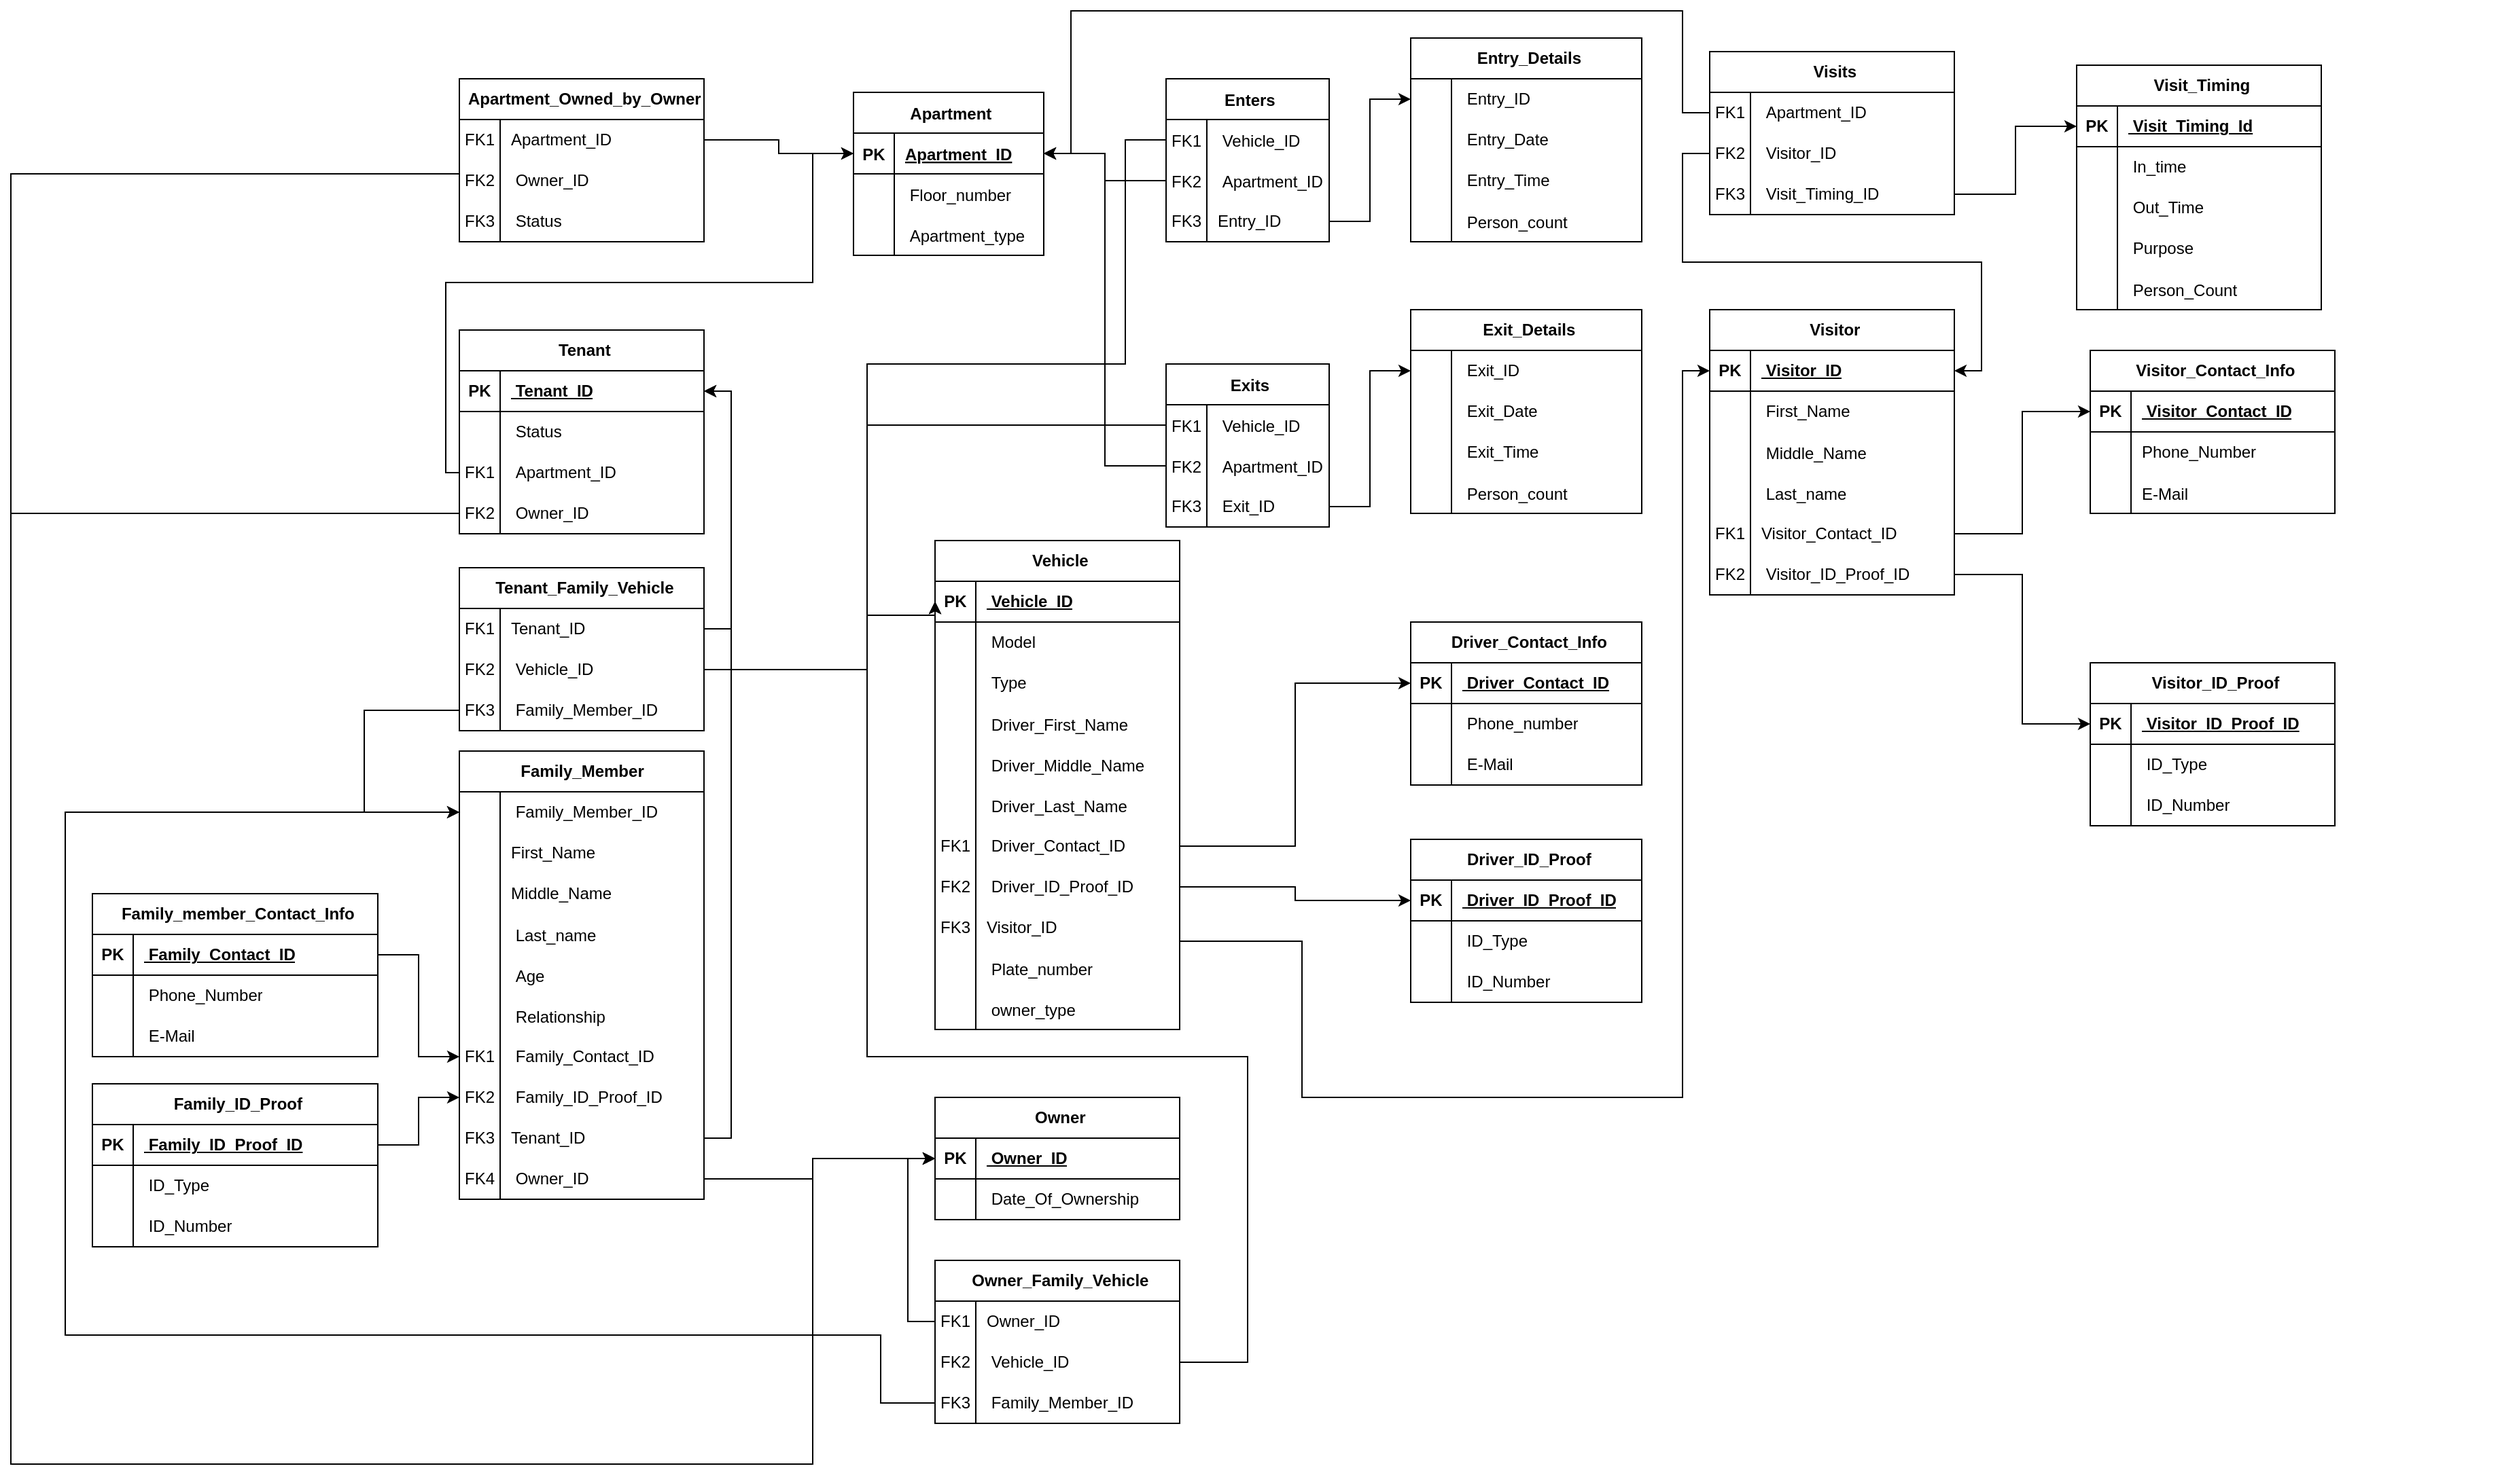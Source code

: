 <mxfile version="25.0.3">
  <diagram id="R2lEEEUBdFMjLlhIrx00" name="Page-1">
    <mxGraphModel dx="1834" dy="625" grid="1" gridSize="10" guides="1" tooltips="1" connect="1" arrows="1" fold="1" page="1" pageScale="1" pageWidth="850" pageHeight="1100" math="0" shadow="0" extFonts="Permanent Marker^https://fonts.googleapis.com/css?family=Permanent+Marker">
      <root>
        <mxCell id="0" />
        <mxCell id="1" parent="0" />
        <mxCell id="C-vyLk0tnHw3VtMMgP7b-2" value=" Enters" style="shape=table;startSize=30;container=1;collapsible=1;childLayout=tableLayout;fixedRows=1;rowLines=0;fontStyle=1;align=center;resizeLast=1;" parent="1" vertex="1">
          <mxGeometry x="450" y="120" width="120" height="120" as="geometry" />
        </mxCell>
        <mxCell id="C-vyLk0tnHw3VtMMgP7b-6" value="" style="shape=partialRectangle;collapsible=0;dropTarget=0;pointerEvents=0;fillColor=none;points=[[0,0.5],[1,0.5]];portConstraint=eastwest;top=0;left=0;right=0;bottom=0;" parent="C-vyLk0tnHw3VtMMgP7b-2" vertex="1">
          <mxGeometry y="30" width="120" height="30" as="geometry" />
        </mxCell>
        <mxCell id="C-vyLk0tnHw3VtMMgP7b-7" value="FK1" style="shape=partialRectangle;overflow=hidden;connectable=0;fillColor=none;top=0;left=0;bottom=0;right=0;" parent="C-vyLk0tnHw3VtMMgP7b-6" vertex="1">
          <mxGeometry width="30" height="30" as="geometry">
            <mxRectangle width="30" height="30" as="alternateBounds" />
          </mxGeometry>
        </mxCell>
        <mxCell id="C-vyLk0tnHw3VtMMgP7b-8" value=" Vehicle_ID" style="shape=partialRectangle;overflow=hidden;connectable=0;fillColor=none;top=0;left=0;bottom=0;right=0;align=left;spacingLeft=6;" parent="C-vyLk0tnHw3VtMMgP7b-6" vertex="1">
          <mxGeometry x="30" width="90" height="30" as="geometry">
            <mxRectangle width="90" height="30" as="alternateBounds" />
          </mxGeometry>
        </mxCell>
        <mxCell id="C-vyLk0tnHw3VtMMgP7b-9" value="" style="shape=partialRectangle;collapsible=0;dropTarget=0;pointerEvents=0;fillColor=none;points=[[0,0.5],[1,0.5]];portConstraint=eastwest;top=0;left=0;right=0;bottom=0;" parent="C-vyLk0tnHw3VtMMgP7b-2" vertex="1">
          <mxGeometry y="60" width="120" height="30" as="geometry" />
        </mxCell>
        <mxCell id="C-vyLk0tnHw3VtMMgP7b-10" value="FK2" style="shape=partialRectangle;overflow=hidden;connectable=0;fillColor=none;top=0;left=0;bottom=0;right=0;" parent="C-vyLk0tnHw3VtMMgP7b-9" vertex="1">
          <mxGeometry width="30" height="30" as="geometry">
            <mxRectangle width="30" height="30" as="alternateBounds" />
          </mxGeometry>
        </mxCell>
        <mxCell id="C-vyLk0tnHw3VtMMgP7b-11" value=" Apartment_ID" style="shape=partialRectangle;overflow=hidden;connectable=0;fillColor=none;top=0;left=0;bottom=0;right=0;align=left;spacingLeft=6;" parent="C-vyLk0tnHw3VtMMgP7b-9" vertex="1">
          <mxGeometry x="30" width="90" height="30" as="geometry">
            <mxRectangle width="90" height="30" as="alternateBounds" />
          </mxGeometry>
        </mxCell>
        <mxCell id="AL5S-RGFDLx52ffeR-_M-23" value="" style="shape=tableRow;horizontal=0;startSize=0;swimlaneHead=0;swimlaneBody=0;fillColor=none;collapsible=0;dropTarget=0;points=[[0,0.5],[1,0.5]];portConstraint=eastwest;top=0;left=0;right=0;bottom=0;" parent="C-vyLk0tnHw3VtMMgP7b-2" vertex="1">
          <mxGeometry y="90" width="120" height="30" as="geometry" />
        </mxCell>
        <mxCell id="AL5S-RGFDLx52ffeR-_M-24" value="FK3" style="shape=partialRectangle;connectable=0;fillColor=none;top=0;left=0;bottom=0;right=0;fontStyle=0;overflow=hidden;whiteSpace=wrap;html=1;" parent="AL5S-RGFDLx52ffeR-_M-23" vertex="1">
          <mxGeometry width="30" height="30" as="geometry">
            <mxRectangle width="30" height="30" as="alternateBounds" />
          </mxGeometry>
        </mxCell>
        <mxCell id="AL5S-RGFDLx52ffeR-_M-25" value="Entry_ID" style="shape=partialRectangle;connectable=0;fillColor=none;top=0;left=0;bottom=0;right=0;align=left;spacingLeft=6;fontStyle=0;overflow=hidden;whiteSpace=wrap;html=1;" parent="AL5S-RGFDLx52ffeR-_M-23" vertex="1">
          <mxGeometry x="30" width="90" height="30" as="geometry">
            <mxRectangle width="90" height="30" as="alternateBounds" />
          </mxGeometry>
        </mxCell>
        <mxCell id="C-vyLk0tnHw3VtMMgP7b-13" value=" Exits" style="shape=table;startSize=30;container=1;collapsible=1;childLayout=tableLayout;fixedRows=1;rowLines=0;fontStyle=1;align=center;resizeLast=1;" parent="1" vertex="1">
          <mxGeometry x="450" y="330" width="120" height="120" as="geometry" />
        </mxCell>
        <mxCell id="C-vyLk0tnHw3VtMMgP7b-17" value="" style="shape=partialRectangle;collapsible=0;dropTarget=0;pointerEvents=0;fillColor=none;points=[[0,0.5],[1,0.5]];portConstraint=eastwest;top=0;left=0;right=0;bottom=0;" parent="C-vyLk0tnHw3VtMMgP7b-13" vertex="1">
          <mxGeometry y="30" width="120" height="30" as="geometry" />
        </mxCell>
        <mxCell id="C-vyLk0tnHw3VtMMgP7b-18" value="FK1" style="shape=partialRectangle;overflow=hidden;connectable=0;fillColor=none;top=0;left=0;bottom=0;right=0;" parent="C-vyLk0tnHw3VtMMgP7b-17" vertex="1">
          <mxGeometry width="30" height="30" as="geometry">
            <mxRectangle width="30" height="30" as="alternateBounds" />
          </mxGeometry>
        </mxCell>
        <mxCell id="C-vyLk0tnHw3VtMMgP7b-19" value=" Vehicle_ID" style="shape=partialRectangle;overflow=hidden;connectable=0;fillColor=none;top=0;left=0;bottom=0;right=0;align=left;spacingLeft=6;" parent="C-vyLk0tnHw3VtMMgP7b-17" vertex="1">
          <mxGeometry x="30" width="90" height="30" as="geometry">
            <mxRectangle width="90" height="30" as="alternateBounds" />
          </mxGeometry>
        </mxCell>
        <mxCell id="C-vyLk0tnHw3VtMMgP7b-20" value="" style="shape=partialRectangle;collapsible=0;dropTarget=0;pointerEvents=0;fillColor=none;points=[[0,0.5],[1,0.5]];portConstraint=eastwest;top=0;left=0;right=0;bottom=0;" parent="C-vyLk0tnHw3VtMMgP7b-13" vertex="1">
          <mxGeometry y="60" width="120" height="30" as="geometry" />
        </mxCell>
        <mxCell id="C-vyLk0tnHw3VtMMgP7b-21" value="FK2" style="shape=partialRectangle;overflow=hidden;connectable=0;fillColor=none;top=0;left=0;bottom=0;right=0;" parent="C-vyLk0tnHw3VtMMgP7b-20" vertex="1">
          <mxGeometry width="30" height="30" as="geometry">
            <mxRectangle width="30" height="30" as="alternateBounds" />
          </mxGeometry>
        </mxCell>
        <mxCell id="C-vyLk0tnHw3VtMMgP7b-22" value=" Apartment_ID" style="shape=partialRectangle;overflow=hidden;connectable=0;fillColor=none;top=0;left=0;bottom=0;right=0;align=left;spacingLeft=6;" parent="C-vyLk0tnHw3VtMMgP7b-20" vertex="1">
          <mxGeometry x="30" width="90" height="30" as="geometry">
            <mxRectangle width="90" height="30" as="alternateBounds" />
          </mxGeometry>
        </mxCell>
        <mxCell id="AL5S-RGFDLx52ffeR-_M-31" value="" style="shape=tableRow;horizontal=0;startSize=0;swimlaneHead=0;swimlaneBody=0;fillColor=none;collapsible=0;dropTarget=0;points=[[0,0.5],[1,0.5]];portConstraint=eastwest;top=0;left=0;right=0;bottom=0;" parent="C-vyLk0tnHw3VtMMgP7b-13" vertex="1">
          <mxGeometry y="90" width="120" height="30" as="geometry" />
        </mxCell>
        <mxCell id="AL5S-RGFDLx52ffeR-_M-32" value="FK3" style="shape=partialRectangle;connectable=0;fillColor=none;top=0;left=0;bottom=0;right=0;fontStyle=0;overflow=hidden;whiteSpace=wrap;html=1;" parent="AL5S-RGFDLx52ffeR-_M-31" vertex="1">
          <mxGeometry width="30" height="30" as="geometry">
            <mxRectangle width="30" height="30" as="alternateBounds" />
          </mxGeometry>
        </mxCell>
        <mxCell id="AL5S-RGFDLx52ffeR-_M-33" value="&amp;nbsp;Exit_ID" style="shape=partialRectangle;connectable=0;fillColor=none;top=0;left=0;bottom=0;right=0;align=left;spacingLeft=6;fontStyle=0;overflow=hidden;whiteSpace=wrap;html=1;" parent="AL5S-RGFDLx52ffeR-_M-31" vertex="1">
          <mxGeometry x="30" width="90" height="30" as="geometry">
            <mxRectangle width="90" height="30" as="alternateBounds" />
          </mxGeometry>
        </mxCell>
        <mxCell id="C-vyLk0tnHw3VtMMgP7b-23" value=" Apartment" style="shape=table;startSize=30;container=1;collapsible=1;childLayout=tableLayout;fixedRows=1;rowLines=0;fontStyle=1;align=center;resizeLast=1;" parent="1" vertex="1">
          <mxGeometry x="220" y="130" width="140" height="120" as="geometry">
            <mxRectangle x="220" y="130" width="100" height="30" as="alternateBounds" />
          </mxGeometry>
        </mxCell>
        <mxCell id="C-vyLk0tnHw3VtMMgP7b-24" value="" style="shape=partialRectangle;collapsible=0;dropTarget=0;pointerEvents=0;fillColor=none;points=[[0,0.5],[1,0.5]];portConstraint=eastwest;top=0;left=0;right=0;bottom=1;" parent="C-vyLk0tnHw3VtMMgP7b-23" vertex="1">
          <mxGeometry y="30" width="140" height="30" as="geometry" />
        </mxCell>
        <mxCell id="C-vyLk0tnHw3VtMMgP7b-25" value="PK" style="shape=partialRectangle;overflow=hidden;connectable=0;fillColor=none;top=0;left=0;bottom=0;right=0;fontStyle=1;" parent="C-vyLk0tnHw3VtMMgP7b-24" vertex="1">
          <mxGeometry width="30" height="30" as="geometry">
            <mxRectangle width="30" height="30" as="alternateBounds" />
          </mxGeometry>
        </mxCell>
        <mxCell id="C-vyLk0tnHw3VtMMgP7b-26" value="Apartment_ID" style="shape=partialRectangle;overflow=hidden;connectable=0;fillColor=none;top=0;left=0;bottom=0;right=0;align=left;spacingLeft=6;fontStyle=5;" parent="C-vyLk0tnHw3VtMMgP7b-24" vertex="1">
          <mxGeometry x="30" width="110" height="30" as="geometry">
            <mxRectangle width="110" height="30" as="alternateBounds" />
          </mxGeometry>
        </mxCell>
        <mxCell id="C-vyLk0tnHw3VtMMgP7b-27" value="" style="shape=partialRectangle;collapsible=0;dropTarget=0;pointerEvents=0;fillColor=none;points=[[0,0.5],[1,0.5]];portConstraint=eastwest;top=0;left=0;right=0;bottom=0;" parent="C-vyLk0tnHw3VtMMgP7b-23" vertex="1">
          <mxGeometry y="60" width="140" height="30" as="geometry" />
        </mxCell>
        <mxCell id="C-vyLk0tnHw3VtMMgP7b-28" value="" style="shape=partialRectangle;overflow=hidden;connectable=0;fillColor=none;top=0;left=0;bottom=0;right=0;" parent="C-vyLk0tnHw3VtMMgP7b-27" vertex="1">
          <mxGeometry width="30" height="30" as="geometry">
            <mxRectangle width="30" height="30" as="alternateBounds" />
          </mxGeometry>
        </mxCell>
        <mxCell id="C-vyLk0tnHw3VtMMgP7b-29" value=" Floor_number" style="shape=partialRectangle;overflow=hidden;connectable=0;fillColor=none;top=0;left=0;bottom=0;right=0;align=left;spacingLeft=6;" parent="C-vyLk0tnHw3VtMMgP7b-27" vertex="1">
          <mxGeometry x="30" width="110" height="30" as="geometry">
            <mxRectangle width="110" height="30" as="alternateBounds" />
          </mxGeometry>
        </mxCell>
        <mxCell id="AL5S-RGFDLx52ffeR-_M-35" value="" style="shape=tableRow;horizontal=0;startSize=0;swimlaneHead=0;swimlaneBody=0;fillColor=none;collapsible=0;dropTarget=0;points=[[0,0.5],[1,0.5]];portConstraint=eastwest;top=0;left=0;right=0;bottom=0;" parent="C-vyLk0tnHw3VtMMgP7b-23" vertex="1">
          <mxGeometry y="90" width="140" height="30" as="geometry" />
        </mxCell>
        <mxCell id="AL5S-RGFDLx52ffeR-_M-36" value="" style="shape=partialRectangle;connectable=0;fillColor=none;top=0;left=0;bottom=0;right=0;editable=1;overflow=hidden;" parent="AL5S-RGFDLx52ffeR-_M-35" vertex="1">
          <mxGeometry width="30" height="30" as="geometry">
            <mxRectangle width="30" height="30" as="alternateBounds" />
          </mxGeometry>
        </mxCell>
        <mxCell id="AL5S-RGFDLx52ffeR-_M-37" value=" Apartment_type" style="shape=partialRectangle;connectable=0;fillColor=none;top=0;left=0;bottom=0;right=0;align=left;spacingLeft=6;overflow=hidden;" parent="AL5S-RGFDLx52ffeR-_M-35" vertex="1">
          <mxGeometry x="30" width="110" height="30" as="geometry">
            <mxRectangle width="110" height="30" as="alternateBounds" />
          </mxGeometry>
        </mxCell>
        <mxCell id="AL5S-RGFDLx52ffeR-_M-38" value="&amp;nbsp;Owner" style="shape=table;startSize=30;container=1;collapsible=1;childLayout=tableLayout;fixedRows=1;rowLines=0;fontStyle=1;align=center;resizeLast=1;html=1;" parent="1" vertex="1">
          <mxGeometry x="280" y="870" width="180" height="90" as="geometry" />
        </mxCell>
        <mxCell id="AL5S-RGFDLx52ffeR-_M-39" value="" style="shape=tableRow;horizontal=0;startSize=0;swimlaneHead=0;swimlaneBody=0;fillColor=none;collapsible=0;dropTarget=0;points=[[0,0.5],[1,0.5]];portConstraint=eastwest;top=0;left=0;right=0;bottom=1;" parent="AL5S-RGFDLx52ffeR-_M-38" vertex="1">
          <mxGeometry y="30" width="180" height="30" as="geometry" />
        </mxCell>
        <mxCell id="AL5S-RGFDLx52ffeR-_M-40" value="PK" style="shape=partialRectangle;connectable=0;fillColor=none;top=0;left=0;bottom=0;right=0;fontStyle=1;overflow=hidden;whiteSpace=wrap;html=1;" parent="AL5S-RGFDLx52ffeR-_M-39" vertex="1">
          <mxGeometry width="30" height="30" as="geometry">
            <mxRectangle width="30" height="30" as="alternateBounds" />
          </mxGeometry>
        </mxCell>
        <mxCell id="AL5S-RGFDLx52ffeR-_M-41" value="&amp;nbsp;Owner_ID" style="shape=partialRectangle;connectable=0;fillColor=none;top=0;left=0;bottom=0;right=0;align=left;spacingLeft=6;fontStyle=5;overflow=hidden;whiteSpace=wrap;html=1;" parent="AL5S-RGFDLx52ffeR-_M-39" vertex="1">
          <mxGeometry x="30" width="150" height="30" as="geometry">
            <mxRectangle width="150" height="30" as="alternateBounds" />
          </mxGeometry>
        </mxCell>
        <mxCell id="AL5S-RGFDLx52ffeR-_M-42" value="" style="shape=tableRow;horizontal=0;startSize=0;swimlaneHead=0;swimlaneBody=0;fillColor=none;collapsible=0;dropTarget=0;points=[[0,0.5],[1,0.5]];portConstraint=eastwest;top=0;left=0;right=0;bottom=0;" parent="AL5S-RGFDLx52ffeR-_M-38" vertex="1">
          <mxGeometry y="60" width="180" height="30" as="geometry" />
        </mxCell>
        <mxCell id="AL5S-RGFDLx52ffeR-_M-43" value="" style="shape=partialRectangle;connectable=0;fillColor=none;top=0;left=0;bottom=0;right=0;editable=1;overflow=hidden;whiteSpace=wrap;html=1;" parent="AL5S-RGFDLx52ffeR-_M-42" vertex="1">
          <mxGeometry width="30" height="30" as="geometry">
            <mxRectangle width="30" height="30" as="alternateBounds" />
          </mxGeometry>
        </mxCell>
        <mxCell id="AL5S-RGFDLx52ffeR-_M-44" value="&amp;nbsp;Date_Of_Ownership" style="shape=partialRectangle;connectable=0;fillColor=none;top=0;left=0;bottom=0;right=0;align=left;spacingLeft=6;overflow=hidden;whiteSpace=wrap;html=1;" parent="AL5S-RGFDLx52ffeR-_M-42" vertex="1">
          <mxGeometry x="30" width="150" height="30" as="geometry">
            <mxRectangle width="150" height="30" as="alternateBounds" />
          </mxGeometry>
        </mxCell>
        <mxCell id="AL5S-RGFDLx52ffeR-_M-51" value="&amp;nbsp;Entry_Details" style="shape=table;startSize=30;container=1;collapsible=1;childLayout=tableLayout;fixedRows=1;rowLines=0;fontStyle=1;align=center;resizeLast=1;html=1;" parent="1" vertex="1">
          <mxGeometry x="630" y="90" width="170" height="150" as="geometry" />
        </mxCell>
        <mxCell id="AL5S-RGFDLx52ffeR-_M-55" value="" style="shape=tableRow;horizontal=0;startSize=0;swimlaneHead=0;swimlaneBody=0;fillColor=none;collapsible=0;dropTarget=0;points=[[0,0.5],[1,0.5]];portConstraint=eastwest;top=0;left=0;right=0;bottom=0;" parent="AL5S-RGFDLx52ffeR-_M-51" vertex="1">
          <mxGeometry y="30" width="170" height="30" as="geometry" />
        </mxCell>
        <mxCell id="AL5S-RGFDLx52ffeR-_M-56" value="" style="shape=partialRectangle;connectable=0;fillColor=none;top=0;left=0;bottom=0;right=0;editable=1;overflow=hidden;whiteSpace=wrap;html=1;" parent="AL5S-RGFDLx52ffeR-_M-55" vertex="1">
          <mxGeometry width="30" height="30" as="geometry">
            <mxRectangle width="30" height="30" as="alternateBounds" />
          </mxGeometry>
        </mxCell>
        <mxCell id="AL5S-RGFDLx52ffeR-_M-57" value="&amp;nbsp;Entry_ID" style="shape=partialRectangle;connectable=0;fillColor=none;top=0;left=0;bottom=0;right=0;align=left;spacingLeft=6;overflow=hidden;whiteSpace=wrap;html=1;" parent="AL5S-RGFDLx52ffeR-_M-55" vertex="1">
          <mxGeometry x="30" width="140" height="30" as="geometry">
            <mxRectangle width="140" height="30" as="alternateBounds" />
          </mxGeometry>
        </mxCell>
        <mxCell id="AL5S-RGFDLx52ffeR-_M-58" value="" style="shape=tableRow;horizontal=0;startSize=0;swimlaneHead=0;swimlaneBody=0;fillColor=none;collapsible=0;dropTarget=0;points=[[0,0.5],[1,0.5]];portConstraint=eastwest;top=0;left=0;right=0;bottom=0;" parent="AL5S-RGFDLx52ffeR-_M-51" vertex="1">
          <mxGeometry y="60" width="170" height="30" as="geometry" />
        </mxCell>
        <mxCell id="AL5S-RGFDLx52ffeR-_M-59" value="" style="shape=partialRectangle;connectable=0;fillColor=none;top=0;left=0;bottom=0;right=0;editable=1;overflow=hidden;whiteSpace=wrap;html=1;" parent="AL5S-RGFDLx52ffeR-_M-58" vertex="1">
          <mxGeometry width="30" height="30" as="geometry">
            <mxRectangle width="30" height="30" as="alternateBounds" />
          </mxGeometry>
        </mxCell>
        <mxCell id="AL5S-RGFDLx52ffeR-_M-60" value="&amp;nbsp;Entry_Date" style="shape=partialRectangle;connectable=0;fillColor=none;top=0;left=0;bottom=0;right=0;align=left;spacingLeft=6;overflow=hidden;whiteSpace=wrap;html=1;" parent="AL5S-RGFDLx52ffeR-_M-58" vertex="1">
          <mxGeometry x="30" width="140" height="30" as="geometry">
            <mxRectangle width="140" height="30" as="alternateBounds" />
          </mxGeometry>
        </mxCell>
        <mxCell id="AL5S-RGFDLx52ffeR-_M-61" value="" style="shape=tableRow;horizontal=0;startSize=0;swimlaneHead=0;swimlaneBody=0;fillColor=none;collapsible=0;dropTarget=0;points=[[0,0.5],[1,0.5]];portConstraint=eastwest;top=0;left=0;right=0;bottom=0;" parent="AL5S-RGFDLx52ffeR-_M-51" vertex="1">
          <mxGeometry y="90" width="170" height="30" as="geometry" />
        </mxCell>
        <mxCell id="AL5S-RGFDLx52ffeR-_M-62" value="" style="shape=partialRectangle;connectable=0;fillColor=none;top=0;left=0;bottom=0;right=0;editable=1;overflow=hidden;whiteSpace=wrap;html=1;" parent="AL5S-RGFDLx52ffeR-_M-61" vertex="1">
          <mxGeometry width="30" height="30" as="geometry">
            <mxRectangle width="30" height="30" as="alternateBounds" />
          </mxGeometry>
        </mxCell>
        <mxCell id="AL5S-RGFDLx52ffeR-_M-63" value="&amp;nbsp;Entry_Time" style="shape=partialRectangle;connectable=0;fillColor=none;top=0;left=0;bottom=0;right=0;align=left;spacingLeft=6;overflow=hidden;whiteSpace=wrap;html=1;" parent="AL5S-RGFDLx52ffeR-_M-61" vertex="1">
          <mxGeometry x="30" width="140" height="30" as="geometry">
            <mxRectangle width="140" height="30" as="alternateBounds" />
          </mxGeometry>
        </mxCell>
        <mxCell id="AL5S-RGFDLx52ffeR-_M-73" value="" style="shape=tableRow;horizontal=0;startSize=0;swimlaneHead=0;swimlaneBody=0;fillColor=none;collapsible=0;dropTarget=0;points=[[0,0.5],[1,0.5]];portConstraint=eastwest;top=0;left=0;right=0;bottom=0;" parent="AL5S-RGFDLx52ffeR-_M-51" vertex="1">
          <mxGeometry y="120" width="170" height="30" as="geometry" />
        </mxCell>
        <mxCell id="AL5S-RGFDLx52ffeR-_M-74" value="" style="shape=partialRectangle;connectable=0;fillColor=none;top=0;left=0;bottom=0;right=0;editable=1;overflow=hidden;" parent="AL5S-RGFDLx52ffeR-_M-73" vertex="1">
          <mxGeometry width="30" height="30" as="geometry">
            <mxRectangle width="30" height="30" as="alternateBounds" />
          </mxGeometry>
        </mxCell>
        <mxCell id="AL5S-RGFDLx52ffeR-_M-75" value=" Person_count" style="shape=partialRectangle;connectable=0;fillColor=none;top=0;left=0;bottom=0;right=0;align=left;spacingLeft=6;overflow=hidden;" parent="AL5S-RGFDLx52ffeR-_M-73" vertex="1">
          <mxGeometry x="30" width="140" height="30" as="geometry">
            <mxRectangle width="140" height="30" as="alternateBounds" />
          </mxGeometry>
        </mxCell>
        <mxCell id="AL5S-RGFDLx52ffeR-_M-76" value="&amp;nbsp;Exit_Details" style="shape=table;startSize=30;container=1;collapsible=1;childLayout=tableLayout;fixedRows=1;rowLines=0;fontStyle=1;align=center;resizeLast=1;html=1;" parent="1" vertex="1">
          <mxGeometry x="630" y="290" width="170" height="150" as="geometry" />
        </mxCell>
        <mxCell id="AL5S-RGFDLx52ffeR-_M-77" value="" style="shape=tableRow;horizontal=0;startSize=0;swimlaneHead=0;swimlaneBody=0;fillColor=none;collapsible=0;dropTarget=0;points=[[0,0.5],[1,0.5]];portConstraint=eastwest;top=0;left=0;right=0;bottom=0;" parent="AL5S-RGFDLx52ffeR-_M-76" vertex="1">
          <mxGeometry y="30" width="170" height="30" as="geometry" />
        </mxCell>
        <mxCell id="AL5S-RGFDLx52ffeR-_M-78" value="" style="shape=partialRectangle;connectable=0;fillColor=none;top=0;left=0;bottom=0;right=0;editable=1;overflow=hidden;whiteSpace=wrap;html=1;" parent="AL5S-RGFDLx52ffeR-_M-77" vertex="1">
          <mxGeometry width="30" height="30" as="geometry">
            <mxRectangle width="30" height="30" as="alternateBounds" />
          </mxGeometry>
        </mxCell>
        <mxCell id="AL5S-RGFDLx52ffeR-_M-79" value="&amp;nbsp;Exit_ID" style="shape=partialRectangle;connectable=0;fillColor=none;top=0;left=0;bottom=0;right=0;align=left;spacingLeft=6;overflow=hidden;whiteSpace=wrap;html=1;" parent="AL5S-RGFDLx52ffeR-_M-77" vertex="1">
          <mxGeometry x="30" width="140" height="30" as="geometry">
            <mxRectangle width="140" height="30" as="alternateBounds" />
          </mxGeometry>
        </mxCell>
        <mxCell id="AL5S-RGFDLx52ffeR-_M-80" value="" style="shape=tableRow;horizontal=0;startSize=0;swimlaneHead=0;swimlaneBody=0;fillColor=none;collapsible=0;dropTarget=0;points=[[0,0.5],[1,0.5]];portConstraint=eastwest;top=0;left=0;right=0;bottom=0;" parent="AL5S-RGFDLx52ffeR-_M-76" vertex="1">
          <mxGeometry y="60" width="170" height="30" as="geometry" />
        </mxCell>
        <mxCell id="AL5S-RGFDLx52ffeR-_M-81" value="" style="shape=partialRectangle;connectable=0;fillColor=none;top=0;left=0;bottom=0;right=0;editable=1;overflow=hidden;whiteSpace=wrap;html=1;" parent="AL5S-RGFDLx52ffeR-_M-80" vertex="1">
          <mxGeometry width="30" height="30" as="geometry">
            <mxRectangle width="30" height="30" as="alternateBounds" />
          </mxGeometry>
        </mxCell>
        <mxCell id="AL5S-RGFDLx52ffeR-_M-82" value="&amp;nbsp;Exit_Date" style="shape=partialRectangle;connectable=0;fillColor=none;top=0;left=0;bottom=0;right=0;align=left;spacingLeft=6;overflow=hidden;whiteSpace=wrap;html=1;" parent="AL5S-RGFDLx52ffeR-_M-80" vertex="1">
          <mxGeometry x="30" width="140" height="30" as="geometry">
            <mxRectangle width="140" height="30" as="alternateBounds" />
          </mxGeometry>
        </mxCell>
        <mxCell id="AL5S-RGFDLx52ffeR-_M-83" value="" style="shape=tableRow;horizontal=0;startSize=0;swimlaneHead=0;swimlaneBody=0;fillColor=none;collapsible=0;dropTarget=0;points=[[0,0.5],[1,0.5]];portConstraint=eastwest;top=0;left=0;right=0;bottom=0;" parent="AL5S-RGFDLx52ffeR-_M-76" vertex="1">
          <mxGeometry y="90" width="170" height="30" as="geometry" />
        </mxCell>
        <mxCell id="AL5S-RGFDLx52ffeR-_M-84" value="" style="shape=partialRectangle;connectable=0;fillColor=none;top=0;left=0;bottom=0;right=0;editable=1;overflow=hidden;whiteSpace=wrap;html=1;" parent="AL5S-RGFDLx52ffeR-_M-83" vertex="1">
          <mxGeometry width="30" height="30" as="geometry">
            <mxRectangle width="30" height="30" as="alternateBounds" />
          </mxGeometry>
        </mxCell>
        <mxCell id="AL5S-RGFDLx52ffeR-_M-85" value="&amp;nbsp;Exit_Time" style="shape=partialRectangle;connectable=0;fillColor=none;top=0;left=0;bottom=0;right=0;align=left;spacingLeft=6;overflow=hidden;whiteSpace=wrap;html=1;" parent="AL5S-RGFDLx52ffeR-_M-83" vertex="1">
          <mxGeometry x="30" width="140" height="30" as="geometry">
            <mxRectangle width="140" height="30" as="alternateBounds" />
          </mxGeometry>
        </mxCell>
        <mxCell id="AL5S-RGFDLx52ffeR-_M-86" value="" style="shape=tableRow;horizontal=0;startSize=0;swimlaneHead=0;swimlaneBody=0;fillColor=none;collapsible=0;dropTarget=0;points=[[0,0.5],[1,0.5]];portConstraint=eastwest;top=0;left=0;right=0;bottom=0;" parent="AL5S-RGFDLx52ffeR-_M-76" vertex="1">
          <mxGeometry y="120" width="170" height="30" as="geometry" />
        </mxCell>
        <mxCell id="AL5S-RGFDLx52ffeR-_M-87" value="" style="shape=partialRectangle;connectable=0;fillColor=none;top=0;left=0;bottom=0;right=0;editable=1;overflow=hidden;" parent="AL5S-RGFDLx52ffeR-_M-86" vertex="1">
          <mxGeometry width="30" height="30" as="geometry">
            <mxRectangle width="30" height="30" as="alternateBounds" />
          </mxGeometry>
        </mxCell>
        <mxCell id="AL5S-RGFDLx52ffeR-_M-88" value=" Person_count" style="shape=partialRectangle;connectable=0;fillColor=none;top=0;left=0;bottom=0;right=0;align=left;spacingLeft=6;overflow=hidden;" parent="AL5S-RGFDLx52ffeR-_M-86" vertex="1">
          <mxGeometry x="30" width="140" height="30" as="geometry">
            <mxRectangle width="140" height="30" as="alternateBounds" />
          </mxGeometry>
        </mxCell>
        <mxCell id="AL5S-RGFDLx52ffeR-_M-90" value="&amp;nbsp;Tenant" style="shape=table;startSize=30;container=1;collapsible=1;childLayout=tableLayout;fixedRows=1;rowLines=0;fontStyle=1;align=center;resizeLast=1;html=1;" parent="1" vertex="1">
          <mxGeometry x="-70" y="305" width="180" height="150" as="geometry" />
        </mxCell>
        <mxCell id="AL5S-RGFDLx52ffeR-_M-91" value="" style="shape=tableRow;horizontal=0;startSize=0;swimlaneHead=0;swimlaneBody=0;fillColor=none;collapsible=0;dropTarget=0;points=[[0,0.5],[1,0.5]];portConstraint=eastwest;top=0;left=0;right=0;bottom=1;" parent="AL5S-RGFDLx52ffeR-_M-90" vertex="1">
          <mxGeometry y="30" width="180" height="30" as="geometry" />
        </mxCell>
        <mxCell id="AL5S-RGFDLx52ffeR-_M-92" value="PK" style="shape=partialRectangle;connectable=0;fillColor=none;top=0;left=0;bottom=0;right=0;fontStyle=1;overflow=hidden;whiteSpace=wrap;html=1;" parent="AL5S-RGFDLx52ffeR-_M-91" vertex="1">
          <mxGeometry width="30" height="30" as="geometry">
            <mxRectangle width="30" height="30" as="alternateBounds" />
          </mxGeometry>
        </mxCell>
        <mxCell id="AL5S-RGFDLx52ffeR-_M-93" value="&amp;nbsp;Tenant_ID" style="shape=partialRectangle;connectable=0;fillColor=none;top=0;left=0;bottom=0;right=0;align=left;spacingLeft=6;fontStyle=5;overflow=hidden;whiteSpace=wrap;html=1;" parent="AL5S-RGFDLx52ffeR-_M-91" vertex="1">
          <mxGeometry x="30" width="150" height="30" as="geometry">
            <mxRectangle width="150" height="30" as="alternateBounds" />
          </mxGeometry>
        </mxCell>
        <mxCell id="AL5S-RGFDLx52ffeR-_M-94" value="" style="shape=tableRow;horizontal=0;startSize=0;swimlaneHead=0;swimlaneBody=0;fillColor=none;collapsible=0;dropTarget=0;points=[[0,0.5],[1,0.5]];portConstraint=eastwest;top=0;left=0;right=0;bottom=0;" parent="AL5S-RGFDLx52ffeR-_M-90" vertex="1">
          <mxGeometry y="60" width="180" height="30" as="geometry" />
        </mxCell>
        <mxCell id="AL5S-RGFDLx52ffeR-_M-95" value="" style="shape=partialRectangle;connectable=0;fillColor=none;top=0;left=0;bottom=0;right=0;editable=1;overflow=hidden;whiteSpace=wrap;html=1;" parent="AL5S-RGFDLx52ffeR-_M-94" vertex="1">
          <mxGeometry width="30" height="30" as="geometry">
            <mxRectangle width="30" height="30" as="alternateBounds" />
          </mxGeometry>
        </mxCell>
        <mxCell id="AL5S-RGFDLx52ffeR-_M-96" value="&amp;nbsp;Status" style="shape=partialRectangle;connectable=0;fillColor=none;top=0;left=0;bottom=0;right=0;align=left;spacingLeft=6;overflow=hidden;whiteSpace=wrap;html=1;" parent="AL5S-RGFDLx52ffeR-_M-94" vertex="1">
          <mxGeometry x="30" width="150" height="30" as="geometry">
            <mxRectangle width="150" height="30" as="alternateBounds" />
          </mxGeometry>
        </mxCell>
        <mxCell id="AL5S-RGFDLx52ffeR-_M-108" value="" style="shape=tableRow;horizontal=0;startSize=0;swimlaneHead=0;swimlaneBody=0;fillColor=none;collapsible=0;dropTarget=0;points=[[0,0.5],[1,0.5]];portConstraint=eastwest;top=0;left=0;right=0;bottom=0;" parent="AL5S-RGFDLx52ffeR-_M-90" vertex="1">
          <mxGeometry y="90" width="180" height="30" as="geometry" />
        </mxCell>
        <mxCell id="AL5S-RGFDLx52ffeR-_M-109" value="FK1" style="shape=partialRectangle;connectable=0;fillColor=none;top=0;left=0;bottom=0;right=0;fontStyle=0;overflow=hidden;whiteSpace=wrap;html=1;" parent="AL5S-RGFDLx52ffeR-_M-108" vertex="1">
          <mxGeometry width="30" height="30" as="geometry">
            <mxRectangle width="30" height="30" as="alternateBounds" />
          </mxGeometry>
        </mxCell>
        <mxCell id="AL5S-RGFDLx52ffeR-_M-110" value="&amp;nbsp;Apartment_ID" style="shape=partialRectangle;connectable=0;fillColor=none;top=0;left=0;bottom=0;right=0;align=left;spacingLeft=6;fontStyle=0;overflow=hidden;whiteSpace=wrap;html=1;" parent="AL5S-RGFDLx52ffeR-_M-108" vertex="1">
          <mxGeometry x="30" width="150" height="30" as="geometry">
            <mxRectangle width="150" height="30" as="alternateBounds" />
          </mxGeometry>
        </mxCell>
        <mxCell id="AL5S-RGFDLx52ffeR-_M-104" value="" style="shape=tableRow;horizontal=0;startSize=0;swimlaneHead=0;swimlaneBody=0;fillColor=none;collapsible=0;dropTarget=0;points=[[0,0.5],[1,0.5]];portConstraint=eastwest;top=0;left=0;right=0;bottom=0;" parent="AL5S-RGFDLx52ffeR-_M-90" vertex="1">
          <mxGeometry y="120" width="180" height="30" as="geometry" />
        </mxCell>
        <mxCell id="AL5S-RGFDLx52ffeR-_M-105" value="FK2" style="shape=partialRectangle;connectable=0;fillColor=none;top=0;left=0;bottom=0;right=0;fontStyle=0;overflow=hidden;whiteSpace=wrap;html=1;" parent="AL5S-RGFDLx52ffeR-_M-104" vertex="1">
          <mxGeometry width="30" height="30" as="geometry">
            <mxRectangle width="30" height="30" as="alternateBounds" />
          </mxGeometry>
        </mxCell>
        <mxCell id="AL5S-RGFDLx52ffeR-_M-106" value="&amp;nbsp;Owner_ID" style="shape=partialRectangle;connectable=0;fillColor=none;top=0;left=0;bottom=0;right=0;align=left;spacingLeft=6;fontStyle=0;overflow=hidden;whiteSpace=wrap;html=1;" parent="AL5S-RGFDLx52ffeR-_M-104" vertex="1">
          <mxGeometry x="30" width="150" height="30" as="geometry">
            <mxRectangle width="150" height="30" as="alternateBounds" />
          </mxGeometry>
        </mxCell>
        <mxCell id="AL5S-RGFDLx52ffeR-_M-112" value="&amp;nbsp;Apartment_Owned_by_Owner" style="shape=table;startSize=30;container=1;collapsible=1;childLayout=tableLayout;fixedRows=1;rowLines=0;fontStyle=1;align=center;resizeLast=1;html=1;" parent="1" vertex="1">
          <mxGeometry x="-70" y="120" width="180" height="120" as="geometry">
            <mxRectangle x="-60" y="115" width="210" height="30" as="alternateBounds" />
          </mxGeometry>
        </mxCell>
        <mxCell id="AL5S-RGFDLx52ffeR-_M-130" value="" style="shape=tableRow;horizontal=0;startSize=0;swimlaneHead=0;swimlaneBody=0;fillColor=none;collapsible=0;dropTarget=0;points=[[0,0.5],[1,0.5]];portConstraint=eastwest;top=0;left=0;right=0;bottom=0;" parent="AL5S-RGFDLx52ffeR-_M-112" vertex="1">
          <mxGeometry y="30" width="180" height="30" as="geometry" />
        </mxCell>
        <mxCell id="AL5S-RGFDLx52ffeR-_M-131" value="FK1" style="shape=partialRectangle;connectable=0;fillColor=none;top=0;left=0;bottom=0;right=0;fontStyle=0;overflow=hidden;whiteSpace=wrap;html=1;" parent="AL5S-RGFDLx52ffeR-_M-130" vertex="1">
          <mxGeometry width="30" height="30" as="geometry">
            <mxRectangle width="30" height="30" as="alternateBounds" />
          </mxGeometry>
        </mxCell>
        <mxCell id="AL5S-RGFDLx52ffeR-_M-132" value="Apartment_ID" style="shape=partialRectangle;connectable=0;fillColor=none;top=0;left=0;bottom=0;right=0;align=left;spacingLeft=6;fontStyle=0;overflow=hidden;whiteSpace=wrap;html=1;" parent="AL5S-RGFDLx52ffeR-_M-130" vertex="1">
          <mxGeometry x="30" width="150" height="30" as="geometry">
            <mxRectangle width="150" height="30" as="alternateBounds" />
          </mxGeometry>
        </mxCell>
        <mxCell id="AL5S-RGFDLx52ffeR-_M-126" value="" style="shape=tableRow;horizontal=0;startSize=0;swimlaneHead=0;swimlaneBody=0;fillColor=none;collapsible=0;dropTarget=0;points=[[0,0.5],[1,0.5]];portConstraint=eastwest;top=0;left=0;right=0;bottom=0;" parent="AL5S-RGFDLx52ffeR-_M-112" vertex="1">
          <mxGeometry y="60" width="180" height="30" as="geometry" />
        </mxCell>
        <mxCell id="AL5S-RGFDLx52ffeR-_M-127" value="FK2" style="shape=partialRectangle;connectable=0;fillColor=none;top=0;left=0;bottom=0;right=0;fontStyle=0;overflow=hidden;whiteSpace=wrap;html=1;" parent="AL5S-RGFDLx52ffeR-_M-126" vertex="1">
          <mxGeometry width="30" height="30" as="geometry">
            <mxRectangle width="30" height="30" as="alternateBounds" />
          </mxGeometry>
        </mxCell>
        <mxCell id="AL5S-RGFDLx52ffeR-_M-128" value="&amp;nbsp;Owner_ID" style="shape=partialRectangle;connectable=0;fillColor=none;top=0;left=0;bottom=0;right=0;align=left;spacingLeft=6;fontStyle=0;overflow=hidden;whiteSpace=wrap;html=1;" parent="AL5S-RGFDLx52ffeR-_M-126" vertex="1">
          <mxGeometry x="30" width="150" height="30" as="geometry">
            <mxRectangle width="150" height="30" as="alternateBounds" />
          </mxGeometry>
        </mxCell>
        <mxCell id="AL5S-RGFDLx52ffeR-_M-138" value="" style="shape=tableRow;horizontal=0;startSize=0;swimlaneHead=0;swimlaneBody=0;fillColor=none;collapsible=0;dropTarget=0;points=[[0,0.5],[1,0.5]];portConstraint=eastwest;top=0;left=0;right=0;bottom=0;" parent="AL5S-RGFDLx52ffeR-_M-112" vertex="1">
          <mxGeometry y="90" width="180" height="30" as="geometry" />
        </mxCell>
        <mxCell id="AL5S-RGFDLx52ffeR-_M-139" value="FK3" style="shape=partialRectangle;connectable=0;fillColor=none;top=0;left=0;bottom=0;right=0;fontStyle=0;overflow=hidden;whiteSpace=wrap;html=1;" parent="AL5S-RGFDLx52ffeR-_M-138" vertex="1">
          <mxGeometry width="30" height="30" as="geometry">
            <mxRectangle width="30" height="30" as="alternateBounds" />
          </mxGeometry>
        </mxCell>
        <mxCell id="AL5S-RGFDLx52ffeR-_M-140" value="&amp;nbsp;Status" style="shape=partialRectangle;connectable=0;fillColor=none;top=0;left=0;bottom=0;right=0;align=left;spacingLeft=6;fontStyle=0;overflow=hidden;whiteSpace=wrap;html=1;" parent="AL5S-RGFDLx52ffeR-_M-138" vertex="1">
          <mxGeometry x="30" width="150" height="30" as="geometry">
            <mxRectangle width="150" height="30" as="alternateBounds" />
          </mxGeometry>
        </mxCell>
        <mxCell id="AL5S-RGFDLx52ffeR-_M-143" value="&amp;nbsp;Family_member_Contact_Info" style="shape=table;startSize=30;container=1;collapsible=1;childLayout=tableLayout;fixedRows=1;rowLines=0;fontStyle=1;align=center;resizeLast=1;html=1;" parent="1" vertex="1">
          <mxGeometry x="-340" y="720" width="210" height="120" as="geometry" />
        </mxCell>
        <mxCell id="AL5S-RGFDLx52ffeR-_M-144" value="" style="shape=tableRow;horizontal=0;startSize=0;swimlaneHead=0;swimlaneBody=0;fillColor=none;collapsible=0;dropTarget=0;points=[[0,0.5],[1,0.5]];portConstraint=eastwest;top=0;left=0;right=0;bottom=1;" parent="AL5S-RGFDLx52ffeR-_M-143" vertex="1">
          <mxGeometry y="30" width="210" height="30" as="geometry" />
        </mxCell>
        <mxCell id="AL5S-RGFDLx52ffeR-_M-145" value="PK" style="shape=partialRectangle;connectable=0;fillColor=none;top=0;left=0;bottom=0;right=0;fontStyle=1;overflow=hidden;whiteSpace=wrap;html=1;" parent="AL5S-RGFDLx52ffeR-_M-144" vertex="1">
          <mxGeometry width="30" height="30" as="geometry">
            <mxRectangle width="30" height="30" as="alternateBounds" />
          </mxGeometry>
        </mxCell>
        <mxCell id="AL5S-RGFDLx52ffeR-_M-146" value="&amp;nbsp;Family_Contact_ID" style="shape=partialRectangle;connectable=0;fillColor=none;top=0;left=0;bottom=0;right=0;align=left;spacingLeft=6;fontStyle=5;overflow=hidden;whiteSpace=wrap;html=1;" parent="AL5S-RGFDLx52ffeR-_M-144" vertex="1">
          <mxGeometry x="30" width="180" height="30" as="geometry">
            <mxRectangle width="180" height="30" as="alternateBounds" />
          </mxGeometry>
        </mxCell>
        <mxCell id="AL5S-RGFDLx52ffeR-_M-147" value="" style="shape=tableRow;horizontal=0;startSize=0;swimlaneHead=0;swimlaneBody=0;fillColor=none;collapsible=0;dropTarget=0;points=[[0,0.5],[1,0.5]];portConstraint=eastwest;top=0;left=0;right=0;bottom=0;" parent="AL5S-RGFDLx52ffeR-_M-143" vertex="1">
          <mxGeometry y="60" width="210" height="30" as="geometry" />
        </mxCell>
        <mxCell id="AL5S-RGFDLx52ffeR-_M-148" value="" style="shape=partialRectangle;connectable=0;fillColor=none;top=0;left=0;bottom=0;right=0;editable=1;overflow=hidden;whiteSpace=wrap;html=1;" parent="AL5S-RGFDLx52ffeR-_M-147" vertex="1">
          <mxGeometry width="30" height="30" as="geometry">
            <mxRectangle width="30" height="30" as="alternateBounds" />
          </mxGeometry>
        </mxCell>
        <mxCell id="AL5S-RGFDLx52ffeR-_M-149" value="&amp;nbsp;Phone_Number" style="shape=partialRectangle;connectable=0;fillColor=none;top=0;left=0;bottom=0;right=0;align=left;spacingLeft=6;overflow=hidden;whiteSpace=wrap;html=1;" parent="AL5S-RGFDLx52ffeR-_M-147" vertex="1">
          <mxGeometry x="30" width="180" height="30" as="geometry">
            <mxRectangle width="180" height="30" as="alternateBounds" />
          </mxGeometry>
        </mxCell>
        <mxCell id="AL5S-RGFDLx52ffeR-_M-150" value="" style="shape=tableRow;horizontal=0;startSize=0;swimlaneHead=0;swimlaneBody=0;fillColor=none;collapsible=0;dropTarget=0;points=[[0,0.5],[1,0.5]];portConstraint=eastwest;top=0;left=0;right=0;bottom=0;" parent="AL5S-RGFDLx52ffeR-_M-143" vertex="1">
          <mxGeometry y="90" width="210" height="30" as="geometry" />
        </mxCell>
        <mxCell id="AL5S-RGFDLx52ffeR-_M-151" value="" style="shape=partialRectangle;connectable=0;fillColor=none;top=0;left=0;bottom=0;right=0;editable=1;overflow=hidden;whiteSpace=wrap;html=1;" parent="AL5S-RGFDLx52ffeR-_M-150" vertex="1">
          <mxGeometry width="30" height="30" as="geometry">
            <mxRectangle width="30" height="30" as="alternateBounds" />
          </mxGeometry>
        </mxCell>
        <mxCell id="AL5S-RGFDLx52ffeR-_M-152" value="&amp;nbsp;E-Mail" style="shape=partialRectangle;connectable=0;fillColor=none;top=0;left=0;bottom=0;right=0;align=left;spacingLeft=6;overflow=hidden;whiteSpace=wrap;html=1;" parent="AL5S-RGFDLx52ffeR-_M-150" vertex="1">
          <mxGeometry x="30" width="180" height="30" as="geometry">
            <mxRectangle width="180" height="30" as="alternateBounds" />
          </mxGeometry>
        </mxCell>
        <mxCell id="AL5S-RGFDLx52ffeR-_M-157" value="&amp;nbsp;Family_ID_Proof" style="shape=table;startSize=30;container=1;collapsible=1;childLayout=tableLayout;fixedRows=1;rowLines=0;fontStyle=1;align=center;resizeLast=1;html=1;" parent="1" vertex="1">
          <mxGeometry x="-340" y="860" width="210" height="120" as="geometry" />
        </mxCell>
        <mxCell id="AL5S-RGFDLx52ffeR-_M-158" value="" style="shape=tableRow;horizontal=0;startSize=0;swimlaneHead=0;swimlaneBody=0;fillColor=none;collapsible=0;dropTarget=0;points=[[0,0.5],[1,0.5]];portConstraint=eastwest;top=0;left=0;right=0;bottom=1;" parent="AL5S-RGFDLx52ffeR-_M-157" vertex="1">
          <mxGeometry y="30" width="210" height="30" as="geometry" />
        </mxCell>
        <mxCell id="AL5S-RGFDLx52ffeR-_M-159" value="PK" style="shape=partialRectangle;connectable=0;fillColor=none;top=0;left=0;bottom=0;right=0;fontStyle=1;overflow=hidden;whiteSpace=wrap;html=1;" parent="AL5S-RGFDLx52ffeR-_M-158" vertex="1">
          <mxGeometry width="30" height="30" as="geometry">
            <mxRectangle width="30" height="30" as="alternateBounds" />
          </mxGeometry>
        </mxCell>
        <mxCell id="AL5S-RGFDLx52ffeR-_M-160" value="&amp;nbsp;Family_ID_Proof_ID" style="shape=partialRectangle;connectable=0;fillColor=none;top=0;left=0;bottom=0;right=0;align=left;spacingLeft=6;fontStyle=5;overflow=hidden;whiteSpace=wrap;html=1;" parent="AL5S-RGFDLx52ffeR-_M-158" vertex="1">
          <mxGeometry x="30" width="180" height="30" as="geometry">
            <mxRectangle width="180" height="30" as="alternateBounds" />
          </mxGeometry>
        </mxCell>
        <mxCell id="AL5S-RGFDLx52ffeR-_M-161" value="" style="shape=tableRow;horizontal=0;startSize=0;swimlaneHead=0;swimlaneBody=0;fillColor=none;collapsible=0;dropTarget=0;points=[[0,0.5],[1,0.5]];portConstraint=eastwest;top=0;left=0;right=0;bottom=0;" parent="AL5S-RGFDLx52ffeR-_M-157" vertex="1">
          <mxGeometry y="60" width="210" height="30" as="geometry" />
        </mxCell>
        <mxCell id="AL5S-RGFDLx52ffeR-_M-162" value="" style="shape=partialRectangle;connectable=0;fillColor=none;top=0;left=0;bottom=0;right=0;editable=1;overflow=hidden;whiteSpace=wrap;html=1;" parent="AL5S-RGFDLx52ffeR-_M-161" vertex="1">
          <mxGeometry width="30" height="30" as="geometry">
            <mxRectangle width="30" height="30" as="alternateBounds" />
          </mxGeometry>
        </mxCell>
        <mxCell id="AL5S-RGFDLx52ffeR-_M-163" value="&amp;nbsp;ID_Type" style="shape=partialRectangle;connectable=0;fillColor=none;top=0;left=0;bottom=0;right=0;align=left;spacingLeft=6;overflow=hidden;whiteSpace=wrap;html=1;" parent="AL5S-RGFDLx52ffeR-_M-161" vertex="1">
          <mxGeometry x="30" width="180" height="30" as="geometry">
            <mxRectangle width="180" height="30" as="alternateBounds" />
          </mxGeometry>
        </mxCell>
        <mxCell id="AL5S-RGFDLx52ffeR-_M-164" value="" style="shape=tableRow;horizontal=0;startSize=0;swimlaneHead=0;swimlaneBody=0;fillColor=none;collapsible=0;dropTarget=0;points=[[0,0.5],[1,0.5]];portConstraint=eastwest;top=0;left=0;right=0;bottom=0;" parent="AL5S-RGFDLx52ffeR-_M-157" vertex="1">
          <mxGeometry y="90" width="210" height="30" as="geometry" />
        </mxCell>
        <mxCell id="AL5S-RGFDLx52ffeR-_M-165" value="" style="shape=partialRectangle;connectable=0;fillColor=none;top=0;left=0;bottom=0;right=0;editable=1;overflow=hidden;whiteSpace=wrap;html=1;" parent="AL5S-RGFDLx52ffeR-_M-164" vertex="1">
          <mxGeometry width="30" height="30" as="geometry">
            <mxRectangle width="30" height="30" as="alternateBounds" />
          </mxGeometry>
        </mxCell>
        <mxCell id="AL5S-RGFDLx52ffeR-_M-166" value="&amp;nbsp;ID_Number" style="shape=partialRectangle;connectable=0;fillColor=none;top=0;left=0;bottom=0;right=0;align=left;spacingLeft=6;overflow=hidden;whiteSpace=wrap;html=1;" parent="AL5S-RGFDLx52ffeR-_M-164" vertex="1">
          <mxGeometry x="30" width="180" height="30" as="geometry">
            <mxRectangle width="180" height="30" as="alternateBounds" />
          </mxGeometry>
        </mxCell>
        <mxCell id="AL5S-RGFDLx52ffeR-_M-167" value="Family_Member" style="shape=table;startSize=30;container=1;collapsible=1;childLayout=tableLayout;fixedRows=1;rowLines=0;fontStyle=1;align=center;resizeLast=1;html=1;" parent="1" vertex="1">
          <mxGeometry x="-70" y="615" width="180" height="330" as="geometry" />
        </mxCell>
        <mxCell id="AL5S-RGFDLx52ffeR-_M-171" value="" style="shape=tableRow;horizontal=0;startSize=0;swimlaneHead=0;swimlaneBody=0;fillColor=none;collapsible=0;dropTarget=0;points=[[0,0.5],[1,0.5]];portConstraint=eastwest;top=0;left=0;right=0;bottom=0;" parent="AL5S-RGFDLx52ffeR-_M-167" vertex="1">
          <mxGeometry y="30" width="180" height="30" as="geometry" />
        </mxCell>
        <mxCell id="AL5S-RGFDLx52ffeR-_M-172" value="" style="shape=partialRectangle;connectable=0;fillColor=none;top=0;left=0;bottom=0;right=0;editable=1;overflow=hidden;whiteSpace=wrap;html=1;" parent="AL5S-RGFDLx52ffeR-_M-171" vertex="1">
          <mxGeometry width="30" height="30" as="geometry">
            <mxRectangle width="30" height="30" as="alternateBounds" />
          </mxGeometry>
        </mxCell>
        <mxCell id="AL5S-RGFDLx52ffeR-_M-173" value="&amp;nbsp;Family_Member_ID" style="shape=partialRectangle;connectable=0;fillColor=none;top=0;left=0;bottom=0;right=0;align=left;spacingLeft=6;overflow=hidden;whiteSpace=wrap;html=1;" parent="AL5S-RGFDLx52ffeR-_M-171" vertex="1">
          <mxGeometry x="30" width="150" height="30" as="geometry">
            <mxRectangle width="150" height="30" as="alternateBounds" />
          </mxGeometry>
        </mxCell>
        <mxCell id="AL5S-RGFDLx52ffeR-_M-174" value="" style="shape=tableRow;horizontal=0;startSize=0;swimlaneHead=0;swimlaneBody=0;fillColor=none;collapsible=0;dropTarget=0;points=[[0,0.5],[1,0.5]];portConstraint=eastwest;top=0;left=0;right=0;bottom=0;" parent="AL5S-RGFDLx52ffeR-_M-167" vertex="1">
          <mxGeometry y="60" width="180" height="30" as="geometry" />
        </mxCell>
        <mxCell id="AL5S-RGFDLx52ffeR-_M-175" value="" style="shape=partialRectangle;connectable=0;fillColor=none;top=0;left=0;bottom=0;right=0;editable=1;overflow=hidden;whiteSpace=wrap;html=1;" parent="AL5S-RGFDLx52ffeR-_M-174" vertex="1">
          <mxGeometry width="30" height="30" as="geometry">
            <mxRectangle width="30" height="30" as="alternateBounds" />
          </mxGeometry>
        </mxCell>
        <mxCell id="AL5S-RGFDLx52ffeR-_M-176" value="First_Name" style="shape=partialRectangle;connectable=0;fillColor=none;top=0;left=0;bottom=0;right=0;align=left;spacingLeft=6;overflow=hidden;whiteSpace=wrap;html=1;" parent="AL5S-RGFDLx52ffeR-_M-174" vertex="1">
          <mxGeometry x="30" width="150" height="30" as="geometry">
            <mxRectangle width="150" height="30" as="alternateBounds" />
          </mxGeometry>
        </mxCell>
        <mxCell id="AL5S-RGFDLx52ffeR-_M-177" value="" style="shape=tableRow;horizontal=0;startSize=0;swimlaneHead=0;swimlaneBody=0;fillColor=none;collapsible=0;dropTarget=0;points=[[0,0.5],[1,0.5]];portConstraint=eastwest;top=0;left=0;right=0;bottom=0;" parent="AL5S-RGFDLx52ffeR-_M-167" vertex="1">
          <mxGeometry y="90" width="180" height="30" as="geometry" />
        </mxCell>
        <mxCell id="AL5S-RGFDLx52ffeR-_M-178" value="" style="shape=partialRectangle;connectable=0;fillColor=none;top=0;left=0;bottom=0;right=0;editable=1;overflow=hidden;whiteSpace=wrap;html=1;" parent="AL5S-RGFDLx52ffeR-_M-177" vertex="1">
          <mxGeometry width="30" height="30" as="geometry">
            <mxRectangle width="30" height="30" as="alternateBounds" />
          </mxGeometry>
        </mxCell>
        <mxCell id="AL5S-RGFDLx52ffeR-_M-179" value="Middle_Name" style="shape=partialRectangle;connectable=0;fillColor=none;top=0;left=0;bottom=0;right=0;align=left;spacingLeft=6;overflow=hidden;whiteSpace=wrap;html=1;" parent="AL5S-RGFDLx52ffeR-_M-177" vertex="1">
          <mxGeometry x="30" width="150" height="30" as="geometry">
            <mxRectangle width="150" height="30" as="alternateBounds" />
          </mxGeometry>
        </mxCell>
        <mxCell id="AL5S-RGFDLx52ffeR-_M-201" value="" style="shape=tableRow;horizontal=0;startSize=0;swimlaneHead=0;swimlaneBody=0;fillColor=none;collapsible=0;dropTarget=0;points=[[0,0.5],[1,0.5]];portConstraint=eastwest;top=0;left=0;right=0;bottom=0;" parent="AL5S-RGFDLx52ffeR-_M-167" vertex="1">
          <mxGeometry y="120" width="180" height="30" as="geometry" />
        </mxCell>
        <mxCell id="AL5S-RGFDLx52ffeR-_M-202" value="" style="shape=partialRectangle;connectable=0;fillColor=none;top=0;left=0;bottom=0;right=0;editable=1;overflow=hidden;" parent="AL5S-RGFDLx52ffeR-_M-201" vertex="1">
          <mxGeometry width="30" height="30" as="geometry">
            <mxRectangle width="30" height="30" as="alternateBounds" />
          </mxGeometry>
        </mxCell>
        <mxCell id="AL5S-RGFDLx52ffeR-_M-203" value=" Last_name" style="shape=partialRectangle;connectable=0;fillColor=none;top=0;left=0;bottom=0;right=0;align=left;spacingLeft=6;overflow=hidden;" parent="AL5S-RGFDLx52ffeR-_M-201" vertex="1">
          <mxGeometry x="30" width="150" height="30" as="geometry">
            <mxRectangle width="150" height="30" as="alternateBounds" />
          </mxGeometry>
        </mxCell>
        <mxCell id="AL5S-RGFDLx52ffeR-_M-197" value="" style="shape=tableRow;horizontal=0;startSize=0;swimlaneHead=0;swimlaneBody=0;fillColor=none;collapsible=0;dropTarget=0;points=[[0,0.5],[1,0.5]];portConstraint=eastwest;top=0;left=0;right=0;bottom=0;" parent="AL5S-RGFDLx52ffeR-_M-167" vertex="1">
          <mxGeometry y="150" width="180" height="30" as="geometry" />
        </mxCell>
        <mxCell id="AL5S-RGFDLx52ffeR-_M-198" value="" style="shape=partialRectangle;connectable=0;fillColor=none;top=0;left=0;bottom=0;right=0;editable=1;overflow=hidden;" parent="AL5S-RGFDLx52ffeR-_M-197" vertex="1">
          <mxGeometry width="30" height="30" as="geometry">
            <mxRectangle width="30" height="30" as="alternateBounds" />
          </mxGeometry>
        </mxCell>
        <mxCell id="AL5S-RGFDLx52ffeR-_M-199" value=" Age" style="shape=partialRectangle;connectable=0;fillColor=none;top=0;left=0;bottom=0;right=0;align=left;spacingLeft=6;overflow=hidden;" parent="AL5S-RGFDLx52ffeR-_M-197" vertex="1">
          <mxGeometry x="30" width="150" height="30" as="geometry">
            <mxRectangle width="150" height="30" as="alternateBounds" />
          </mxGeometry>
        </mxCell>
        <mxCell id="AL5S-RGFDLx52ffeR-_M-193" value="" style="shape=tableRow;horizontal=0;startSize=0;swimlaneHead=0;swimlaneBody=0;fillColor=none;collapsible=0;dropTarget=0;points=[[0,0.5],[1,0.5]];portConstraint=eastwest;top=0;left=0;right=0;bottom=0;" parent="AL5S-RGFDLx52ffeR-_M-167" vertex="1">
          <mxGeometry y="180" width="180" height="30" as="geometry" />
        </mxCell>
        <mxCell id="AL5S-RGFDLx52ffeR-_M-194" value="" style="shape=partialRectangle;connectable=0;fillColor=none;top=0;left=0;bottom=0;right=0;editable=1;overflow=hidden;" parent="AL5S-RGFDLx52ffeR-_M-193" vertex="1">
          <mxGeometry width="30" height="30" as="geometry">
            <mxRectangle width="30" height="30" as="alternateBounds" />
          </mxGeometry>
        </mxCell>
        <mxCell id="AL5S-RGFDLx52ffeR-_M-195" value=" Relationship" style="shape=partialRectangle;connectable=0;fillColor=none;top=0;left=0;bottom=0;right=0;align=left;spacingLeft=6;overflow=hidden;" parent="AL5S-RGFDLx52ffeR-_M-193" vertex="1">
          <mxGeometry x="30" width="150" height="30" as="geometry">
            <mxRectangle width="150" height="30" as="alternateBounds" />
          </mxGeometry>
        </mxCell>
        <mxCell id="AL5S-RGFDLx52ffeR-_M-218" value="" style="shape=tableRow;horizontal=0;startSize=0;swimlaneHead=0;swimlaneBody=0;fillColor=none;collapsible=0;dropTarget=0;points=[[0,0.5],[1,0.5]];portConstraint=eastwest;top=0;left=0;right=0;bottom=0;" parent="AL5S-RGFDLx52ffeR-_M-167" vertex="1">
          <mxGeometry y="210" width="180" height="30" as="geometry" />
        </mxCell>
        <mxCell id="AL5S-RGFDLx52ffeR-_M-219" value="FK1" style="shape=partialRectangle;connectable=0;fillColor=none;top=0;left=0;bottom=0;right=0;fontStyle=0;overflow=hidden;whiteSpace=wrap;html=1;" parent="AL5S-RGFDLx52ffeR-_M-218" vertex="1">
          <mxGeometry width="30" height="30" as="geometry">
            <mxRectangle width="30" height="30" as="alternateBounds" />
          </mxGeometry>
        </mxCell>
        <mxCell id="AL5S-RGFDLx52ffeR-_M-220" value="&amp;nbsp;Family_Contact_ID" style="shape=partialRectangle;connectable=0;fillColor=none;top=0;left=0;bottom=0;right=0;align=left;spacingLeft=6;fontStyle=0;overflow=hidden;whiteSpace=wrap;html=1;" parent="AL5S-RGFDLx52ffeR-_M-218" vertex="1">
          <mxGeometry x="30" width="150" height="30" as="geometry">
            <mxRectangle width="150" height="30" as="alternateBounds" />
          </mxGeometry>
        </mxCell>
        <mxCell id="AL5S-RGFDLx52ffeR-_M-214" value="" style="shape=tableRow;horizontal=0;startSize=0;swimlaneHead=0;swimlaneBody=0;fillColor=none;collapsible=0;dropTarget=0;points=[[0,0.5],[1,0.5]];portConstraint=eastwest;top=0;left=0;right=0;bottom=0;" parent="AL5S-RGFDLx52ffeR-_M-167" vertex="1">
          <mxGeometry y="240" width="180" height="30" as="geometry" />
        </mxCell>
        <mxCell id="AL5S-RGFDLx52ffeR-_M-215" value="FK2" style="shape=partialRectangle;connectable=0;fillColor=none;top=0;left=0;bottom=0;right=0;fontStyle=0;overflow=hidden;whiteSpace=wrap;html=1;" parent="AL5S-RGFDLx52ffeR-_M-214" vertex="1">
          <mxGeometry width="30" height="30" as="geometry">
            <mxRectangle width="30" height="30" as="alternateBounds" />
          </mxGeometry>
        </mxCell>
        <mxCell id="AL5S-RGFDLx52ffeR-_M-216" value="&amp;nbsp;Family_ID_Proof_ID" style="shape=partialRectangle;connectable=0;fillColor=none;top=0;left=0;bottom=0;right=0;align=left;spacingLeft=6;fontStyle=0;overflow=hidden;whiteSpace=wrap;html=1;" parent="AL5S-RGFDLx52ffeR-_M-214" vertex="1">
          <mxGeometry x="30" width="150" height="30" as="geometry">
            <mxRectangle width="150" height="30" as="alternateBounds" />
          </mxGeometry>
        </mxCell>
        <mxCell id="AL5S-RGFDLx52ffeR-_M-221" value="" style="shape=tableRow;horizontal=0;startSize=0;swimlaneHead=0;swimlaneBody=0;fillColor=none;collapsible=0;dropTarget=0;points=[[0,0.5],[1,0.5]];portConstraint=eastwest;top=0;left=0;right=0;bottom=0;" parent="AL5S-RGFDLx52ffeR-_M-167" vertex="1">
          <mxGeometry y="270" width="180" height="30" as="geometry" />
        </mxCell>
        <mxCell id="AL5S-RGFDLx52ffeR-_M-222" value="FK3" style="shape=partialRectangle;connectable=0;fillColor=none;top=0;left=0;bottom=0;right=0;fontStyle=0;overflow=hidden;whiteSpace=wrap;html=1;" parent="AL5S-RGFDLx52ffeR-_M-221" vertex="1">
          <mxGeometry width="30" height="30" as="geometry">
            <mxRectangle width="30" height="30" as="alternateBounds" />
          </mxGeometry>
        </mxCell>
        <mxCell id="AL5S-RGFDLx52ffeR-_M-223" value="Tenant_ID" style="shape=partialRectangle;connectable=0;fillColor=none;top=0;left=0;bottom=0;right=0;align=left;spacingLeft=6;fontStyle=0;overflow=hidden;whiteSpace=wrap;html=1;" parent="AL5S-RGFDLx52ffeR-_M-221" vertex="1">
          <mxGeometry x="30" width="150" height="30" as="geometry">
            <mxRectangle width="150" height="30" as="alternateBounds" />
          </mxGeometry>
        </mxCell>
        <mxCell id="AL5S-RGFDLx52ffeR-_M-210" value="" style="shape=tableRow;horizontal=0;startSize=0;swimlaneHead=0;swimlaneBody=0;fillColor=none;collapsible=0;dropTarget=0;points=[[0,0.5],[1,0.5]];portConstraint=eastwest;top=0;left=0;right=0;bottom=0;" parent="AL5S-RGFDLx52ffeR-_M-167" vertex="1">
          <mxGeometry y="300" width="180" height="30" as="geometry" />
        </mxCell>
        <mxCell id="AL5S-RGFDLx52ffeR-_M-211" value="FK4" style="shape=partialRectangle;connectable=0;fillColor=none;top=0;left=0;bottom=0;right=0;fontStyle=0;overflow=hidden;whiteSpace=wrap;html=1;" parent="AL5S-RGFDLx52ffeR-_M-210" vertex="1">
          <mxGeometry width="30" height="30" as="geometry">
            <mxRectangle width="30" height="30" as="alternateBounds" />
          </mxGeometry>
        </mxCell>
        <mxCell id="AL5S-RGFDLx52ffeR-_M-212" value="&amp;nbsp;Owner_ID" style="shape=partialRectangle;connectable=0;fillColor=none;top=0;left=0;bottom=0;right=0;align=left;spacingLeft=6;fontStyle=0;overflow=hidden;whiteSpace=wrap;html=1;" parent="AL5S-RGFDLx52ffeR-_M-210" vertex="1">
          <mxGeometry x="30" width="150" height="30" as="geometry">
            <mxRectangle width="150" height="30" as="alternateBounds" />
          </mxGeometry>
        </mxCell>
        <mxCell id="AL5S-RGFDLx52ffeR-_M-241" value="&amp;nbsp;Vehicle" style="shape=table;startSize=30;container=1;collapsible=1;childLayout=tableLayout;fixedRows=1;rowLines=0;fontStyle=1;align=center;resizeLast=1;html=1;" parent="1" vertex="1">
          <mxGeometry x="280" y="460" width="180" height="360" as="geometry" />
        </mxCell>
        <mxCell id="AL5S-RGFDLx52ffeR-_M-456" value="" style="shape=tableRow;horizontal=0;startSize=0;swimlaneHead=0;swimlaneBody=0;fillColor=none;collapsible=0;dropTarget=0;points=[[0,0.5],[1,0.5]];portConstraint=eastwest;top=0;left=0;right=0;bottom=1;" parent="AL5S-RGFDLx52ffeR-_M-241" vertex="1">
          <mxGeometry y="30" width="180" height="30" as="geometry" />
        </mxCell>
        <mxCell id="AL5S-RGFDLx52ffeR-_M-457" value="PK" style="shape=partialRectangle;connectable=0;fillColor=none;top=0;left=0;bottom=0;right=0;fontStyle=1;overflow=hidden;whiteSpace=wrap;html=1;" parent="AL5S-RGFDLx52ffeR-_M-456" vertex="1">
          <mxGeometry width="30" height="30" as="geometry">
            <mxRectangle width="30" height="30" as="alternateBounds" />
          </mxGeometry>
        </mxCell>
        <mxCell id="AL5S-RGFDLx52ffeR-_M-458" value="&amp;nbsp;Vehicle_ID" style="shape=partialRectangle;connectable=0;fillColor=none;top=0;left=0;bottom=0;right=0;align=left;spacingLeft=6;fontStyle=5;overflow=hidden;whiteSpace=wrap;html=1;" parent="AL5S-RGFDLx52ffeR-_M-456" vertex="1">
          <mxGeometry x="30" width="150" height="30" as="geometry">
            <mxRectangle width="150" height="30" as="alternateBounds" />
          </mxGeometry>
        </mxCell>
        <mxCell id="AL5S-RGFDLx52ffeR-_M-245" value="" style="shape=tableRow;horizontal=0;startSize=0;swimlaneHead=0;swimlaneBody=0;fillColor=none;collapsible=0;dropTarget=0;points=[[0,0.5],[1,0.5]];portConstraint=eastwest;top=0;left=0;right=0;bottom=0;" parent="AL5S-RGFDLx52ffeR-_M-241" vertex="1">
          <mxGeometry y="60" width="180" height="30" as="geometry" />
        </mxCell>
        <mxCell id="AL5S-RGFDLx52ffeR-_M-246" value="" style="shape=partialRectangle;connectable=0;fillColor=none;top=0;left=0;bottom=0;right=0;editable=1;overflow=hidden;whiteSpace=wrap;html=1;" parent="AL5S-RGFDLx52ffeR-_M-245" vertex="1">
          <mxGeometry width="30" height="30" as="geometry">
            <mxRectangle width="30" height="30" as="alternateBounds" />
          </mxGeometry>
        </mxCell>
        <mxCell id="AL5S-RGFDLx52ffeR-_M-247" value="&amp;nbsp;Model" style="shape=partialRectangle;connectable=0;fillColor=none;top=0;left=0;bottom=0;right=0;align=left;spacingLeft=6;overflow=hidden;whiteSpace=wrap;html=1;" parent="AL5S-RGFDLx52ffeR-_M-245" vertex="1">
          <mxGeometry x="30" width="150" height="30" as="geometry">
            <mxRectangle width="150" height="30" as="alternateBounds" />
          </mxGeometry>
        </mxCell>
        <mxCell id="AL5S-RGFDLx52ffeR-_M-248" value="" style="shape=tableRow;horizontal=0;startSize=0;swimlaneHead=0;swimlaneBody=0;fillColor=none;collapsible=0;dropTarget=0;points=[[0,0.5],[1,0.5]];portConstraint=eastwest;top=0;left=0;right=0;bottom=0;" parent="AL5S-RGFDLx52ffeR-_M-241" vertex="1">
          <mxGeometry y="90" width="180" height="30" as="geometry" />
        </mxCell>
        <mxCell id="AL5S-RGFDLx52ffeR-_M-249" value="" style="shape=partialRectangle;connectable=0;fillColor=none;top=0;left=0;bottom=0;right=0;editable=1;overflow=hidden;whiteSpace=wrap;html=1;" parent="AL5S-RGFDLx52ffeR-_M-248" vertex="1">
          <mxGeometry width="30" height="30" as="geometry">
            <mxRectangle width="30" height="30" as="alternateBounds" />
          </mxGeometry>
        </mxCell>
        <mxCell id="AL5S-RGFDLx52ffeR-_M-250" value="&amp;nbsp;Type" style="shape=partialRectangle;connectable=0;fillColor=none;top=0;left=0;bottom=0;right=0;align=left;spacingLeft=6;overflow=hidden;whiteSpace=wrap;html=1;" parent="AL5S-RGFDLx52ffeR-_M-248" vertex="1">
          <mxGeometry x="30" width="150" height="30" as="geometry">
            <mxRectangle width="150" height="30" as="alternateBounds" />
          </mxGeometry>
        </mxCell>
        <mxCell id="AL5S-RGFDLx52ffeR-_M-251" value="" style="shape=tableRow;horizontal=0;startSize=0;swimlaneHead=0;swimlaneBody=0;fillColor=none;collapsible=0;dropTarget=0;points=[[0,0.5],[1,0.5]];portConstraint=eastwest;top=0;left=0;right=0;bottom=0;" parent="AL5S-RGFDLx52ffeR-_M-241" vertex="1">
          <mxGeometry y="120" width="180" height="30" as="geometry" />
        </mxCell>
        <mxCell id="AL5S-RGFDLx52ffeR-_M-252" value="" style="shape=partialRectangle;connectable=0;fillColor=none;top=0;left=0;bottom=0;right=0;editable=1;overflow=hidden;" parent="AL5S-RGFDLx52ffeR-_M-251" vertex="1">
          <mxGeometry width="30" height="30" as="geometry">
            <mxRectangle width="30" height="30" as="alternateBounds" />
          </mxGeometry>
        </mxCell>
        <mxCell id="AL5S-RGFDLx52ffeR-_M-253" value=" Driver_First_Name" style="shape=partialRectangle;connectable=0;fillColor=none;top=0;left=0;bottom=0;right=0;align=left;spacingLeft=6;overflow=hidden;" parent="AL5S-RGFDLx52ffeR-_M-251" vertex="1">
          <mxGeometry x="30" width="150" height="30" as="geometry">
            <mxRectangle width="150" height="30" as="alternateBounds" />
          </mxGeometry>
        </mxCell>
        <mxCell id="AL5S-RGFDLx52ffeR-_M-254" value="" style="shape=tableRow;horizontal=0;startSize=0;swimlaneHead=0;swimlaneBody=0;fillColor=none;collapsible=0;dropTarget=0;points=[[0,0.5],[1,0.5]];portConstraint=eastwest;top=0;left=0;right=0;bottom=0;" parent="AL5S-RGFDLx52ffeR-_M-241" vertex="1">
          <mxGeometry y="150" width="180" height="30" as="geometry" />
        </mxCell>
        <mxCell id="AL5S-RGFDLx52ffeR-_M-255" value="" style="shape=partialRectangle;connectable=0;fillColor=none;top=0;left=0;bottom=0;right=0;editable=1;overflow=hidden;" parent="AL5S-RGFDLx52ffeR-_M-254" vertex="1">
          <mxGeometry width="30" height="30" as="geometry">
            <mxRectangle width="30" height="30" as="alternateBounds" />
          </mxGeometry>
        </mxCell>
        <mxCell id="AL5S-RGFDLx52ffeR-_M-256" value=" Driver_Middle_Name" style="shape=partialRectangle;connectable=0;fillColor=none;top=0;left=0;bottom=0;right=0;align=left;spacingLeft=6;overflow=hidden;" parent="AL5S-RGFDLx52ffeR-_M-254" vertex="1">
          <mxGeometry x="30" width="150" height="30" as="geometry">
            <mxRectangle width="150" height="30" as="alternateBounds" />
          </mxGeometry>
        </mxCell>
        <mxCell id="AL5S-RGFDLx52ffeR-_M-257" value="" style="shape=tableRow;horizontal=0;startSize=0;swimlaneHead=0;swimlaneBody=0;fillColor=none;collapsible=0;dropTarget=0;points=[[0,0.5],[1,0.5]];portConstraint=eastwest;top=0;left=0;right=0;bottom=0;" parent="AL5S-RGFDLx52ffeR-_M-241" vertex="1">
          <mxGeometry y="180" width="180" height="30" as="geometry" />
        </mxCell>
        <mxCell id="AL5S-RGFDLx52ffeR-_M-258" value="" style="shape=partialRectangle;connectable=0;fillColor=none;top=0;left=0;bottom=0;right=0;editable=1;overflow=hidden;" parent="AL5S-RGFDLx52ffeR-_M-257" vertex="1">
          <mxGeometry width="30" height="30" as="geometry">
            <mxRectangle width="30" height="30" as="alternateBounds" />
          </mxGeometry>
        </mxCell>
        <mxCell id="AL5S-RGFDLx52ffeR-_M-259" value=" Driver_Last_Name" style="shape=partialRectangle;connectable=0;fillColor=none;top=0;left=0;bottom=0;right=0;align=left;spacingLeft=6;overflow=hidden;" parent="AL5S-RGFDLx52ffeR-_M-257" vertex="1">
          <mxGeometry x="30" width="150" height="30" as="geometry">
            <mxRectangle width="150" height="30" as="alternateBounds" />
          </mxGeometry>
        </mxCell>
        <mxCell id="AL5S-RGFDLx52ffeR-_M-260" value="" style="shape=tableRow;horizontal=0;startSize=0;swimlaneHead=0;swimlaneBody=0;fillColor=none;collapsible=0;dropTarget=0;points=[[0,0.5],[1,0.5]];portConstraint=eastwest;top=0;left=0;right=0;bottom=0;" parent="AL5S-RGFDLx52ffeR-_M-241" vertex="1">
          <mxGeometry y="210" width="180" height="30" as="geometry" />
        </mxCell>
        <mxCell id="AL5S-RGFDLx52ffeR-_M-261" value="FK1" style="shape=partialRectangle;connectable=0;fillColor=none;top=0;left=0;bottom=0;right=0;fontStyle=0;overflow=hidden;whiteSpace=wrap;html=1;" parent="AL5S-RGFDLx52ffeR-_M-260" vertex="1">
          <mxGeometry width="30" height="30" as="geometry">
            <mxRectangle width="30" height="30" as="alternateBounds" />
          </mxGeometry>
        </mxCell>
        <mxCell id="AL5S-RGFDLx52ffeR-_M-262" value="&amp;nbsp;Driver_Contact_ID" style="shape=partialRectangle;connectable=0;fillColor=none;top=0;left=0;bottom=0;right=0;align=left;spacingLeft=6;fontStyle=0;overflow=hidden;whiteSpace=wrap;html=1;" parent="AL5S-RGFDLx52ffeR-_M-260" vertex="1">
          <mxGeometry x="30" width="150" height="30" as="geometry">
            <mxRectangle width="150" height="30" as="alternateBounds" />
          </mxGeometry>
        </mxCell>
        <mxCell id="AL5S-RGFDLx52ffeR-_M-263" value="" style="shape=tableRow;horizontal=0;startSize=0;swimlaneHead=0;swimlaneBody=0;fillColor=none;collapsible=0;dropTarget=0;points=[[0,0.5],[1,0.5]];portConstraint=eastwest;top=0;left=0;right=0;bottom=0;" parent="AL5S-RGFDLx52ffeR-_M-241" vertex="1">
          <mxGeometry y="240" width="180" height="30" as="geometry" />
        </mxCell>
        <mxCell id="AL5S-RGFDLx52ffeR-_M-264" value="FK2" style="shape=partialRectangle;connectable=0;fillColor=none;top=0;left=0;bottom=0;right=0;fontStyle=0;overflow=hidden;whiteSpace=wrap;html=1;" parent="AL5S-RGFDLx52ffeR-_M-263" vertex="1">
          <mxGeometry width="30" height="30" as="geometry">
            <mxRectangle width="30" height="30" as="alternateBounds" />
          </mxGeometry>
        </mxCell>
        <mxCell id="AL5S-RGFDLx52ffeR-_M-265" value="&amp;nbsp;Driver_ID_Proof_ID" style="shape=partialRectangle;connectable=0;fillColor=none;top=0;left=0;bottom=0;right=0;align=left;spacingLeft=6;fontStyle=0;overflow=hidden;whiteSpace=wrap;html=1;" parent="AL5S-RGFDLx52ffeR-_M-263" vertex="1">
          <mxGeometry x="30" width="150" height="30" as="geometry">
            <mxRectangle width="150" height="30" as="alternateBounds" />
          </mxGeometry>
        </mxCell>
        <mxCell id="AL5S-RGFDLx52ffeR-_M-266" value="" style="shape=tableRow;horizontal=0;startSize=0;swimlaneHead=0;swimlaneBody=0;fillColor=none;collapsible=0;dropTarget=0;points=[[0,0.5],[1,0.5]];portConstraint=eastwest;top=0;left=0;right=0;bottom=0;" parent="AL5S-RGFDLx52ffeR-_M-241" vertex="1">
          <mxGeometry y="270" width="180" height="30" as="geometry" />
        </mxCell>
        <mxCell id="AL5S-RGFDLx52ffeR-_M-267" value="FK3" style="shape=partialRectangle;connectable=0;fillColor=none;top=0;left=0;bottom=0;right=0;fontStyle=0;overflow=hidden;whiteSpace=wrap;html=1;" parent="AL5S-RGFDLx52ffeR-_M-266" vertex="1">
          <mxGeometry width="30" height="30" as="geometry">
            <mxRectangle width="30" height="30" as="alternateBounds" />
          </mxGeometry>
        </mxCell>
        <mxCell id="AL5S-RGFDLx52ffeR-_M-268" value="Visitor_ID" style="shape=partialRectangle;connectable=0;fillColor=none;top=0;left=0;bottom=0;right=0;align=left;spacingLeft=6;fontStyle=0;overflow=hidden;whiteSpace=wrap;html=1;" parent="AL5S-RGFDLx52ffeR-_M-266" vertex="1">
          <mxGeometry x="30" width="150" height="30" as="geometry">
            <mxRectangle width="150" height="30" as="alternateBounds" />
          </mxGeometry>
        </mxCell>
        <mxCell id="JQUngjQHcjXzNdu150jt-2" value="" style="shape=tableRow;horizontal=0;startSize=0;swimlaneHead=0;swimlaneBody=0;fillColor=none;collapsible=0;dropTarget=0;points=[[0,0.5],[1,0.5]];portConstraint=eastwest;top=0;left=0;right=0;bottom=0;" parent="AL5S-RGFDLx52ffeR-_M-241" vertex="1">
          <mxGeometry y="300" width="180" height="30" as="geometry" />
        </mxCell>
        <mxCell id="JQUngjQHcjXzNdu150jt-3" value="" style="shape=partialRectangle;connectable=0;fillColor=none;top=0;left=0;bottom=0;right=0;editable=1;overflow=hidden;" parent="JQUngjQHcjXzNdu150jt-2" vertex="1">
          <mxGeometry width="30" height="30" as="geometry">
            <mxRectangle width="30" height="30" as="alternateBounds" />
          </mxGeometry>
        </mxCell>
        <mxCell id="JQUngjQHcjXzNdu150jt-4" value=" Plate_number" style="shape=partialRectangle;connectable=0;fillColor=none;top=0;left=0;bottom=0;right=0;align=left;spacingLeft=6;overflow=hidden;" parent="JQUngjQHcjXzNdu150jt-2" vertex="1">
          <mxGeometry x="30" width="150" height="30" as="geometry">
            <mxRectangle width="150" height="30" as="alternateBounds" />
          </mxGeometry>
        </mxCell>
        <mxCell id="4FnrnqToBwSKLVbrbKUF-2" value="" style="shape=tableRow;horizontal=0;startSize=0;swimlaneHead=0;swimlaneBody=0;fillColor=none;collapsible=0;dropTarget=0;points=[[0,0.5],[1,0.5]];portConstraint=eastwest;top=0;left=0;right=0;bottom=0;" parent="AL5S-RGFDLx52ffeR-_M-241" vertex="1">
          <mxGeometry y="330" width="180" height="30" as="geometry" />
        </mxCell>
        <mxCell id="4FnrnqToBwSKLVbrbKUF-3" value="" style="shape=partialRectangle;connectable=0;fillColor=none;top=0;left=0;bottom=0;right=0;editable=1;overflow=hidden;" parent="4FnrnqToBwSKLVbrbKUF-2" vertex="1">
          <mxGeometry width="30" height="30" as="geometry">
            <mxRectangle width="30" height="30" as="alternateBounds" />
          </mxGeometry>
        </mxCell>
        <mxCell id="4FnrnqToBwSKLVbrbKUF-4" value=" owner_type" style="shape=partialRectangle;connectable=0;fillColor=none;top=0;left=0;bottom=0;right=0;align=left;spacingLeft=6;overflow=hidden;" parent="4FnrnqToBwSKLVbrbKUF-2" vertex="1">
          <mxGeometry x="30" width="150" height="30" as="geometry">
            <mxRectangle width="150" height="30" as="alternateBounds" />
          </mxGeometry>
        </mxCell>
        <mxCell id="AL5S-RGFDLx52ffeR-_M-272" value="&amp;nbsp;Tenant_Family_Vehicle" style="shape=table;startSize=30;container=1;collapsible=1;childLayout=tableLayout;fixedRows=1;rowLines=0;fontStyle=1;align=center;resizeLast=1;html=1;" parent="1" vertex="1">
          <mxGeometry x="-70" y="480" width="180" height="120" as="geometry" />
        </mxCell>
        <mxCell id="AL5S-RGFDLx52ffeR-_M-307" value="" style="shape=tableRow;horizontal=0;startSize=0;swimlaneHead=0;swimlaneBody=0;fillColor=none;collapsible=0;dropTarget=0;points=[[0,0.5],[1,0.5]];portConstraint=eastwest;top=0;left=0;right=0;bottom=0;" parent="AL5S-RGFDLx52ffeR-_M-272" vertex="1">
          <mxGeometry y="30" width="180" height="30" as="geometry" />
        </mxCell>
        <mxCell id="AL5S-RGFDLx52ffeR-_M-308" value="FK1" style="shape=partialRectangle;connectable=0;fillColor=none;top=0;left=0;bottom=0;right=0;fontStyle=0;overflow=hidden;whiteSpace=wrap;html=1;" parent="AL5S-RGFDLx52ffeR-_M-307" vertex="1">
          <mxGeometry width="30" height="30" as="geometry">
            <mxRectangle width="30" height="30" as="alternateBounds" />
          </mxGeometry>
        </mxCell>
        <mxCell id="AL5S-RGFDLx52ffeR-_M-309" value="Tenant_ID" style="shape=partialRectangle;connectable=0;fillColor=none;top=0;left=0;bottom=0;right=0;align=left;spacingLeft=6;fontStyle=0;overflow=hidden;whiteSpace=wrap;html=1;" parent="AL5S-RGFDLx52ffeR-_M-307" vertex="1">
          <mxGeometry x="30" width="150" height="30" as="geometry">
            <mxRectangle width="150" height="30" as="alternateBounds" />
          </mxGeometry>
        </mxCell>
        <mxCell id="AL5S-RGFDLx52ffeR-_M-303" value="" style="shape=tableRow;horizontal=0;startSize=0;swimlaneHead=0;swimlaneBody=0;fillColor=none;collapsible=0;dropTarget=0;points=[[0,0.5],[1,0.5]];portConstraint=eastwest;top=0;left=0;right=0;bottom=0;" parent="AL5S-RGFDLx52ffeR-_M-272" vertex="1">
          <mxGeometry y="60" width="180" height="30" as="geometry" />
        </mxCell>
        <mxCell id="AL5S-RGFDLx52ffeR-_M-304" value="FK2" style="shape=partialRectangle;connectable=0;fillColor=none;top=0;left=0;bottom=0;right=0;fontStyle=0;overflow=hidden;whiteSpace=wrap;html=1;" parent="AL5S-RGFDLx52ffeR-_M-303" vertex="1">
          <mxGeometry width="30" height="30" as="geometry">
            <mxRectangle width="30" height="30" as="alternateBounds" />
          </mxGeometry>
        </mxCell>
        <mxCell id="AL5S-RGFDLx52ffeR-_M-305" value="&amp;nbsp;Vehicle_ID" style="shape=partialRectangle;connectable=0;fillColor=none;top=0;left=0;bottom=0;right=0;align=left;spacingLeft=6;fontStyle=0;overflow=hidden;whiteSpace=wrap;html=1;" parent="AL5S-RGFDLx52ffeR-_M-303" vertex="1">
          <mxGeometry x="30" width="150" height="30" as="geometry">
            <mxRectangle width="150" height="30" as="alternateBounds" />
          </mxGeometry>
        </mxCell>
        <mxCell id="AL5S-RGFDLx52ffeR-_M-299" value="" style="shape=tableRow;horizontal=0;startSize=0;swimlaneHead=0;swimlaneBody=0;fillColor=none;collapsible=0;dropTarget=0;points=[[0,0.5],[1,0.5]];portConstraint=eastwest;top=0;left=0;right=0;bottom=0;" parent="AL5S-RGFDLx52ffeR-_M-272" vertex="1">
          <mxGeometry y="90" width="180" height="30" as="geometry" />
        </mxCell>
        <mxCell id="AL5S-RGFDLx52ffeR-_M-300" value="FK3" style="shape=partialRectangle;connectable=0;fillColor=none;top=0;left=0;bottom=0;right=0;fontStyle=0;overflow=hidden;whiteSpace=wrap;html=1;" parent="AL5S-RGFDLx52ffeR-_M-299" vertex="1">
          <mxGeometry width="30" height="30" as="geometry">
            <mxRectangle width="30" height="30" as="alternateBounds" />
          </mxGeometry>
        </mxCell>
        <mxCell id="AL5S-RGFDLx52ffeR-_M-301" value="&amp;nbsp;Family_Member_ID" style="shape=partialRectangle;connectable=0;fillColor=none;top=0;left=0;bottom=0;right=0;align=left;spacingLeft=6;fontStyle=0;overflow=hidden;whiteSpace=wrap;html=1;" parent="AL5S-RGFDLx52ffeR-_M-299" vertex="1">
          <mxGeometry x="30" width="150" height="30" as="geometry">
            <mxRectangle width="150" height="30" as="alternateBounds" />
          </mxGeometry>
        </mxCell>
        <mxCell id="AL5S-RGFDLx52ffeR-_M-310" value="&amp;nbsp;Owner_Family_Vehicle" style="shape=table;startSize=30;container=1;collapsible=1;childLayout=tableLayout;fixedRows=1;rowLines=0;fontStyle=1;align=center;resizeLast=1;html=1;" parent="1" vertex="1">
          <mxGeometry x="280" y="990" width="180" height="120" as="geometry" />
        </mxCell>
        <mxCell id="AL5S-RGFDLx52ffeR-_M-311" value="" style="shape=tableRow;horizontal=0;startSize=0;swimlaneHead=0;swimlaneBody=0;fillColor=none;collapsible=0;dropTarget=0;points=[[0,0.5],[1,0.5]];portConstraint=eastwest;top=0;left=0;right=0;bottom=0;" parent="AL5S-RGFDLx52ffeR-_M-310" vertex="1">
          <mxGeometry y="30" width="180" height="30" as="geometry" />
        </mxCell>
        <mxCell id="AL5S-RGFDLx52ffeR-_M-312" value="FK1" style="shape=partialRectangle;connectable=0;fillColor=none;top=0;left=0;bottom=0;right=0;fontStyle=0;overflow=hidden;whiteSpace=wrap;html=1;" parent="AL5S-RGFDLx52ffeR-_M-311" vertex="1">
          <mxGeometry width="30" height="30" as="geometry">
            <mxRectangle width="30" height="30" as="alternateBounds" />
          </mxGeometry>
        </mxCell>
        <mxCell id="AL5S-RGFDLx52ffeR-_M-313" value="Owner_ID" style="shape=partialRectangle;connectable=0;fillColor=none;top=0;left=0;bottom=0;right=0;align=left;spacingLeft=6;fontStyle=0;overflow=hidden;whiteSpace=wrap;html=1;" parent="AL5S-RGFDLx52ffeR-_M-311" vertex="1">
          <mxGeometry x="30" width="150" height="30" as="geometry">
            <mxRectangle width="150" height="30" as="alternateBounds" />
          </mxGeometry>
        </mxCell>
        <mxCell id="AL5S-RGFDLx52ffeR-_M-314" value="" style="shape=tableRow;horizontal=0;startSize=0;swimlaneHead=0;swimlaneBody=0;fillColor=none;collapsible=0;dropTarget=0;points=[[0,0.5],[1,0.5]];portConstraint=eastwest;top=0;left=0;right=0;bottom=0;" parent="AL5S-RGFDLx52ffeR-_M-310" vertex="1">
          <mxGeometry y="60" width="180" height="30" as="geometry" />
        </mxCell>
        <mxCell id="AL5S-RGFDLx52ffeR-_M-315" value="FK2" style="shape=partialRectangle;connectable=0;fillColor=none;top=0;left=0;bottom=0;right=0;fontStyle=0;overflow=hidden;whiteSpace=wrap;html=1;" parent="AL5S-RGFDLx52ffeR-_M-314" vertex="1">
          <mxGeometry width="30" height="30" as="geometry">
            <mxRectangle width="30" height="30" as="alternateBounds" />
          </mxGeometry>
        </mxCell>
        <mxCell id="AL5S-RGFDLx52ffeR-_M-316" value="&amp;nbsp;Vehicle_ID" style="shape=partialRectangle;connectable=0;fillColor=none;top=0;left=0;bottom=0;right=0;align=left;spacingLeft=6;fontStyle=0;overflow=hidden;whiteSpace=wrap;html=1;" parent="AL5S-RGFDLx52ffeR-_M-314" vertex="1">
          <mxGeometry x="30" width="150" height="30" as="geometry">
            <mxRectangle width="150" height="30" as="alternateBounds" />
          </mxGeometry>
        </mxCell>
        <mxCell id="AL5S-RGFDLx52ffeR-_M-317" value="" style="shape=tableRow;horizontal=0;startSize=0;swimlaneHead=0;swimlaneBody=0;fillColor=none;collapsible=0;dropTarget=0;points=[[0,0.5],[1,0.5]];portConstraint=eastwest;top=0;left=0;right=0;bottom=0;" parent="AL5S-RGFDLx52ffeR-_M-310" vertex="1">
          <mxGeometry y="90" width="180" height="30" as="geometry" />
        </mxCell>
        <mxCell id="AL5S-RGFDLx52ffeR-_M-318" value="FK3" style="shape=partialRectangle;connectable=0;fillColor=none;top=0;left=0;bottom=0;right=0;fontStyle=0;overflow=hidden;whiteSpace=wrap;html=1;" parent="AL5S-RGFDLx52ffeR-_M-317" vertex="1">
          <mxGeometry width="30" height="30" as="geometry">
            <mxRectangle width="30" height="30" as="alternateBounds" />
          </mxGeometry>
        </mxCell>
        <mxCell id="AL5S-RGFDLx52ffeR-_M-319" value="&amp;nbsp;Family_Member_ID" style="shape=partialRectangle;connectable=0;fillColor=none;top=0;left=0;bottom=0;right=0;align=left;spacingLeft=6;fontStyle=0;overflow=hidden;whiteSpace=wrap;html=1;" parent="AL5S-RGFDLx52ffeR-_M-317" vertex="1">
          <mxGeometry x="30" width="150" height="30" as="geometry">
            <mxRectangle width="150" height="30" as="alternateBounds" />
          </mxGeometry>
        </mxCell>
        <mxCell id="AL5S-RGFDLx52ffeR-_M-320" value="&amp;nbsp;Driver_ID_Proof" style="shape=table;startSize=30;container=1;collapsible=1;childLayout=tableLayout;fixedRows=1;rowLines=0;fontStyle=1;align=center;resizeLast=1;html=1;" parent="1" vertex="1">
          <mxGeometry x="630" y="680" width="170" height="120" as="geometry" />
        </mxCell>
        <mxCell id="AL5S-RGFDLx52ffeR-_M-321" value="" style="shape=tableRow;horizontal=0;startSize=0;swimlaneHead=0;swimlaneBody=0;fillColor=none;collapsible=0;dropTarget=0;points=[[0,0.5],[1,0.5]];portConstraint=eastwest;top=0;left=0;right=0;bottom=1;" parent="AL5S-RGFDLx52ffeR-_M-320" vertex="1">
          <mxGeometry y="30" width="170" height="30" as="geometry" />
        </mxCell>
        <mxCell id="AL5S-RGFDLx52ffeR-_M-322" value="PK" style="shape=partialRectangle;connectable=0;fillColor=none;top=0;left=0;bottom=0;right=0;fontStyle=1;overflow=hidden;whiteSpace=wrap;html=1;" parent="AL5S-RGFDLx52ffeR-_M-321" vertex="1">
          <mxGeometry width="30" height="30" as="geometry">
            <mxRectangle width="30" height="30" as="alternateBounds" />
          </mxGeometry>
        </mxCell>
        <mxCell id="AL5S-RGFDLx52ffeR-_M-323" value="&amp;nbsp;Driver_ID_Proof_ID" style="shape=partialRectangle;connectable=0;fillColor=none;top=0;left=0;bottom=0;right=0;align=left;spacingLeft=6;fontStyle=5;overflow=hidden;whiteSpace=wrap;html=1;" parent="AL5S-RGFDLx52ffeR-_M-321" vertex="1">
          <mxGeometry x="30" width="140" height="30" as="geometry">
            <mxRectangle width="140" height="30" as="alternateBounds" />
          </mxGeometry>
        </mxCell>
        <mxCell id="AL5S-RGFDLx52ffeR-_M-324" value="" style="shape=tableRow;horizontal=0;startSize=0;swimlaneHead=0;swimlaneBody=0;fillColor=none;collapsible=0;dropTarget=0;points=[[0,0.5],[1,0.5]];portConstraint=eastwest;top=0;left=0;right=0;bottom=0;" parent="AL5S-RGFDLx52ffeR-_M-320" vertex="1">
          <mxGeometry y="60" width="170" height="30" as="geometry" />
        </mxCell>
        <mxCell id="AL5S-RGFDLx52ffeR-_M-325" value="" style="shape=partialRectangle;connectable=0;fillColor=none;top=0;left=0;bottom=0;right=0;editable=1;overflow=hidden;whiteSpace=wrap;html=1;" parent="AL5S-RGFDLx52ffeR-_M-324" vertex="1">
          <mxGeometry width="30" height="30" as="geometry">
            <mxRectangle width="30" height="30" as="alternateBounds" />
          </mxGeometry>
        </mxCell>
        <mxCell id="AL5S-RGFDLx52ffeR-_M-326" value="&amp;nbsp;ID_Type" style="shape=partialRectangle;connectable=0;fillColor=none;top=0;left=0;bottom=0;right=0;align=left;spacingLeft=6;overflow=hidden;whiteSpace=wrap;html=1;" parent="AL5S-RGFDLx52ffeR-_M-324" vertex="1">
          <mxGeometry x="30" width="140" height="30" as="geometry">
            <mxRectangle width="140" height="30" as="alternateBounds" />
          </mxGeometry>
        </mxCell>
        <mxCell id="AL5S-RGFDLx52ffeR-_M-327" value="" style="shape=tableRow;horizontal=0;startSize=0;swimlaneHead=0;swimlaneBody=0;fillColor=none;collapsible=0;dropTarget=0;points=[[0,0.5],[1,0.5]];portConstraint=eastwest;top=0;left=0;right=0;bottom=0;" parent="AL5S-RGFDLx52ffeR-_M-320" vertex="1">
          <mxGeometry y="90" width="170" height="30" as="geometry" />
        </mxCell>
        <mxCell id="AL5S-RGFDLx52ffeR-_M-328" value="" style="shape=partialRectangle;connectable=0;fillColor=none;top=0;left=0;bottom=0;right=0;editable=1;overflow=hidden;whiteSpace=wrap;html=1;" parent="AL5S-RGFDLx52ffeR-_M-327" vertex="1">
          <mxGeometry width="30" height="30" as="geometry">
            <mxRectangle width="30" height="30" as="alternateBounds" />
          </mxGeometry>
        </mxCell>
        <mxCell id="AL5S-RGFDLx52ffeR-_M-329" value="&amp;nbsp;ID_Number" style="shape=partialRectangle;connectable=0;fillColor=none;top=0;left=0;bottom=0;right=0;align=left;spacingLeft=6;overflow=hidden;whiteSpace=wrap;html=1;" parent="AL5S-RGFDLx52ffeR-_M-327" vertex="1">
          <mxGeometry x="30" width="140" height="30" as="geometry">
            <mxRectangle width="140" height="30" as="alternateBounds" />
          </mxGeometry>
        </mxCell>
        <mxCell id="AL5S-RGFDLx52ffeR-_M-330" value="&amp;nbsp;Driver_Contact_Info" style="shape=table;startSize=30;container=1;collapsible=1;childLayout=tableLayout;fixedRows=1;rowLines=0;fontStyle=1;align=center;resizeLast=1;html=1;" parent="1" vertex="1">
          <mxGeometry x="630" y="520" width="170" height="120" as="geometry" />
        </mxCell>
        <mxCell id="AL5S-RGFDLx52ffeR-_M-331" value="" style="shape=tableRow;horizontal=0;startSize=0;swimlaneHead=0;swimlaneBody=0;fillColor=none;collapsible=0;dropTarget=0;points=[[0,0.5],[1,0.5]];portConstraint=eastwest;top=0;left=0;right=0;bottom=1;" parent="AL5S-RGFDLx52ffeR-_M-330" vertex="1">
          <mxGeometry y="30" width="170" height="30" as="geometry" />
        </mxCell>
        <mxCell id="AL5S-RGFDLx52ffeR-_M-332" value="PK" style="shape=partialRectangle;connectable=0;fillColor=none;top=0;left=0;bottom=0;right=0;fontStyle=1;overflow=hidden;whiteSpace=wrap;html=1;" parent="AL5S-RGFDLx52ffeR-_M-331" vertex="1">
          <mxGeometry width="30" height="30" as="geometry">
            <mxRectangle width="30" height="30" as="alternateBounds" />
          </mxGeometry>
        </mxCell>
        <mxCell id="AL5S-RGFDLx52ffeR-_M-333" value="&amp;nbsp;Driver_Contact_ID" style="shape=partialRectangle;connectable=0;fillColor=none;top=0;left=0;bottom=0;right=0;align=left;spacingLeft=6;fontStyle=5;overflow=hidden;whiteSpace=wrap;html=1;" parent="AL5S-RGFDLx52ffeR-_M-331" vertex="1">
          <mxGeometry x="30" width="140" height="30" as="geometry">
            <mxRectangle width="140" height="30" as="alternateBounds" />
          </mxGeometry>
        </mxCell>
        <mxCell id="AL5S-RGFDLx52ffeR-_M-334" value="" style="shape=tableRow;horizontal=0;startSize=0;swimlaneHead=0;swimlaneBody=0;fillColor=none;collapsible=0;dropTarget=0;points=[[0,0.5],[1,0.5]];portConstraint=eastwest;top=0;left=0;right=0;bottom=0;" parent="AL5S-RGFDLx52ffeR-_M-330" vertex="1">
          <mxGeometry y="60" width="170" height="30" as="geometry" />
        </mxCell>
        <mxCell id="AL5S-RGFDLx52ffeR-_M-335" value="" style="shape=partialRectangle;connectable=0;fillColor=none;top=0;left=0;bottom=0;right=0;editable=1;overflow=hidden;whiteSpace=wrap;html=1;" parent="AL5S-RGFDLx52ffeR-_M-334" vertex="1">
          <mxGeometry width="30" height="30" as="geometry">
            <mxRectangle width="30" height="30" as="alternateBounds" />
          </mxGeometry>
        </mxCell>
        <mxCell id="AL5S-RGFDLx52ffeR-_M-336" value="&amp;nbsp;Phone_number" style="shape=partialRectangle;connectable=0;fillColor=none;top=0;left=0;bottom=0;right=0;align=left;spacingLeft=6;overflow=hidden;whiteSpace=wrap;html=1;" parent="AL5S-RGFDLx52ffeR-_M-334" vertex="1">
          <mxGeometry x="30" width="140" height="30" as="geometry">
            <mxRectangle width="140" height="30" as="alternateBounds" />
          </mxGeometry>
        </mxCell>
        <mxCell id="AL5S-RGFDLx52ffeR-_M-337" value="" style="shape=tableRow;horizontal=0;startSize=0;swimlaneHead=0;swimlaneBody=0;fillColor=none;collapsible=0;dropTarget=0;points=[[0,0.5],[1,0.5]];portConstraint=eastwest;top=0;left=0;right=0;bottom=0;" parent="AL5S-RGFDLx52ffeR-_M-330" vertex="1">
          <mxGeometry y="90" width="170" height="30" as="geometry" />
        </mxCell>
        <mxCell id="AL5S-RGFDLx52ffeR-_M-338" value="" style="shape=partialRectangle;connectable=0;fillColor=none;top=0;left=0;bottom=0;right=0;editable=1;overflow=hidden;whiteSpace=wrap;html=1;" parent="AL5S-RGFDLx52ffeR-_M-337" vertex="1">
          <mxGeometry width="30" height="30" as="geometry">
            <mxRectangle width="30" height="30" as="alternateBounds" />
          </mxGeometry>
        </mxCell>
        <mxCell id="AL5S-RGFDLx52ffeR-_M-339" value="&amp;nbsp;E-Mail" style="shape=partialRectangle;connectable=0;fillColor=none;top=0;left=0;bottom=0;right=0;align=left;spacingLeft=6;overflow=hidden;whiteSpace=wrap;html=1;" parent="AL5S-RGFDLx52ffeR-_M-337" vertex="1">
          <mxGeometry x="30" width="140" height="30" as="geometry">
            <mxRectangle width="140" height="30" as="alternateBounds" />
          </mxGeometry>
        </mxCell>
        <mxCell id="AL5S-RGFDLx52ffeR-_M-340" value="&amp;nbsp;Visitor" style="shape=table;startSize=30;container=1;collapsible=1;childLayout=tableLayout;fixedRows=1;rowLines=0;fontStyle=1;align=center;resizeLast=1;html=1;" parent="1" vertex="1">
          <mxGeometry x="850" y="290" width="180" height="210" as="geometry" />
        </mxCell>
        <mxCell id="AL5S-RGFDLx52ffeR-_M-341" value="" style="shape=tableRow;horizontal=0;startSize=0;swimlaneHead=0;swimlaneBody=0;fillColor=none;collapsible=0;dropTarget=0;points=[[0,0.5],[1,0.5]];portConstraint=eastwest;top=0;left=0;right=0;bottom=1;" parent="AL5S-RGFDLx52ffeR-_M-340" vertex="1">
          <mxGeometry y="30" width="180" height="30" as="geometry" />
        </mxCell>
        <mxCell id="AL5S-RGFDLx52ffeR-_M-342" value="PK" style="shape=partialRectangle;connectable=0;fillColor=none;top=0;left=0;bottom=0;right=0;fontStyle=1;overflow=hidden;whiteSpace=wrap;html=1;" parent="AL5S-RGFDLx52ffeR-_M-341" vertex="1">
          <mxGeometry width="30" height="30" as="geometry">
            <mxRectangle width="30" height="30" as="alternateBounds" />
          </mxGeometry>
        </mxCell>
        <mxCell id="AL5S-RGFDLx52ffeR-_M-343" value="&amp;nbsp;Visitor_ID" style="shape=partialRectangle;connectable=0;fillColor=none;top=0;left=0;bottom=0;right=0;align=left;spacingLeft=6;fontStyle=5;overflow=hidden;whiteSpace=wrap;html=1;" parent="AL5S-RGFDLx52ffeR-_M-341" vertex="1">
          <mxGeometry x="30" width="150" height="30" as="geometry">
            <mxRectangle width="150" height="30" as="alternateBounds" />
          </mxGeometry>
        </mxCell>
        <mxCell id="AL5S-RGFDLx52ffeR-_M-344" value="" style="shape=tableRow;horizontal=0;startSize=0;swimlaneHead=0;swimlaneBody=0;fillColor=none;collapsible=0;dropTarget=0;points=[[0,0.5],[1,0.5]];portConstraint=eastwest;top=0;left=0;right=0;bottom=0;" parent="AL5S-RGFDLx52ffeR-_M-340" vertex="1">
          <mxGeometry y="60" width="180" height="30" as="geometry" />
        </mxCell>
        <mxCell id="AL5S-RGFDLx52ffeR-_M-345" value="" style="shape=partialRectangle;connectable=0;fillColor=none;top=0;left=0;bottom=0;right=0;editable=1;overflow=hidden;whiteSpace=wrap;html=1;" parent="AL5S-RGFDLx52ffeR-_M-344" vertex="1">
          <mxGeometry width="30" height="30" as="geometry">
            <mxRectangle width="30" height="30" as="alternateBounds" />
          </mxGeometry>
        </mxCell>
        <mxCell id="AL5S-RGFDLx52ffeR-_M-346" value="&amp;nbsp;First_Name" style="shape=partialRectangle;connectable=0;fillColor=none;top=0;left=0;bottom=0;right=0;align=left;spacingLeft=6;overflow=hidden;whiteSpace=wrap;html=1;" parent="AL5S-RGFDLx52ffeR-_M-344" vertex="1">
          <mxGeometry x="30" width="150" height="30" as="geometry">
            <mxRectangle width="150" height="30" as="alternateBounds" />
          </mxGeometry>
        </mxCell>
        <mxCell id="AL5S-RGFDLx52ffeR-_M-378" value="" style="shape=tableRow;horizontal=0;startSize=0;swimlaneHead=0;swimlaneBody=0;fillColor=none;collapsible=0;dropTarget=0;points=[[0,0.5],[1,0.5]];portConstraint=eastwest;top=0;left=0;right=0;bottom=0;" parent="AL5S-RGFDLx52ffeR-_M-340" vertex="1">
          <mxGeometry y="90" width="180" height="30" as="geometry" />
        </mxCell>
        <mxCell id="AL5S-RGFDLx52ffeR-_M-379" value="" style="shape=partialRectangle;connectable=0;fillColor=none;top=0;left=0;bottom=0;right=0;editable=1;overflow=hidden;" parent="AL5S-RGFDLx52ffeR-_M-378" vertex="1">
          <mxGeometry width="30" height="30" as="geometry">
            <mxRectangle width="30" height="30" as="alternateBounds" />
          </mxGeometry>
        </mxCell>
        <mxCell id="AL5S-RGFDLx52ffeR-_M-380" value=" Middle_Name" style="shape=partialRectangle;connectable=0;fillColor=none;top=0;left=0;bottom=0;right=0;align=left;spacingLeft=6;overflow=hidden;" parent="AL5S-RGFDLx52ffeR-_M-378" vertex="1">
          <mxGeometry x="30" width="150" height="30" as="geometry">
            <mxRectangle width="150" height="30" as="alternateBounds" />
          </mxGeometry>
        </mxCell>
        <mxCell id="AL5S-RGFDLx52ffeR-_M-374" value="" style="shape=tableRow;horizontal=0;startSize=0;swimlaneHead=0;swimlaneBody=0;fillColor=none;collapsible=0;dropTarget=0;points=[[0,0.5],[1,0.5]];portConstraint=eastwest;top=0;left=0;right=0;bottom=0;" parent="AL5S-RGFDLx52ffeR-_M-340" vertex="1">
          <mxGeometry y="120" width="180" height="30" as="geometry" />
        </mxCell>
        <mxCell id="AL5S-RGFDLx52ffeR-_M-375" value="" style="shape=partialRectangle;connectable=0;fillColor=none;top=0;left=0;bottom=0;right=0;editable=1;overflow=hidden;" parent="AL5S-RGFDLx52ffeR-_M-374" vertex="1">
          <mxGeometry width="30" height="30" as="geometry">
            <mxRectangle width="30" height="30" as="alternateBounds" />
          </mxGeometry>
        </mxCell>
        <mxCell id="AL5S-RGFDLx52ffeR-_M-376" value=" Last_name" style="shape=partialRectangle;connectable=0;fillColor=none;top=0;left=0;bottom=0;right=0;align=left;spacingLeft=6;overflow=hidden;" parent="AL5S-RGFDLx52ffeR-_M-374" vertex="1">
          <mxGeometry x="30" width="150" height="30" as="geometry">
            <mxRectangle width="150" height="30" as="alternateBounds" />
          </mxGeometry>
        </mxCell>
        <mxCell id="AL5S-RGFDLx52ffeR-_M-347" value="" style="shape=tableRow;horizontal=0;startSize=0;swimlaneHead=0;swimlaneBody=0;fillColor=none;collapsible=0;dropTarget=0;points=[[0,0.5],[1,0.5]];portConstraint=eastwest;top=0;left=0;right=0;bottom=0;" parent="AL5S-RGFDLx52ffeR-_M-340" vertex="1">
          <mxGeometry y="150" width="180" height="30" as="geometry" />
        </mxCell>
        <mxCell id="AL5S-RGFDLx52ffeR-_M-348" value="FK1" style="shape=partialRectangle;connectable=0;fillColor=none;top=0;left=0;bottom=0;right=0;fontStyle=0;overflow=hidden;whiteSpace=wrap;html=1;" parent="AL5S-RGFDLx52ffeR-_M-347" vertex="1">
          <mxGeometry width="30" height="30" as="geometry">
            <mxRectangle width="30" height="30" as="alternateBounds" />
          </mxGeometry>
        </mxCell>
        <mxCell id="AL5S-RGFDLx52ffeR-_M-349" value="Visitor_Contact_ID" style="shape=partialRectangle;connectable=0;fillColor=none;top=0;left=0;bottom=0;right=0;align=left;spacingLeft=6;fontStyle=0;overflow=hidden;whiteSpace=wrap;html=1;" parent="AL5S-RGFDLx52ffeR-_M-347" vertex="1">
          <mxGeometry x="30" width="150" height="30" as="geometry">
            <mxRectangle width="150" height="30" as="alternateBounds" />
          </mxGeometry>
        </mxCell>
        <mxCell id="AL5S-RGFDLx52ffeR-_M-350" value="" style="shape=tableRow;horizontal=0;startSize=0;swimlaneHead=0;swimlaneBody=0;fillColor=none;collapsible=0;dropTarget=0;points=[[0,0.5],[1,0.5]];portConstraint=eastwest;top=0;left=0;right=0;bottom=0;" parent="AL5S-RGFDLx52ffeR-_M-340" vertex="1">
          <mxGeometry y="180" width="180" height="30" as="geometry" />
        </mxCell>
        <mxCell id="AL5S-RGFDLx52ffeR-_M-351" value="FK2" style="shape=partialRectangle;connectable=0;fillColor=none;top=0;left=0;bottom=0;right=0;fontStyle=0;overflow=hidden;whiteSpace=wrap;html=1;" parent="AL5S-RGFDLx52ffeR-_M-350" vertex="1">
          <mxGeometry width="30" height="30" as="geometry">
            <mxRectangle width="30" height="30" as="alternateBounds" />
          </mxGeometry>
        </mxCell>
        <mxCell id="AL5S-RGFDLx52ffeR-_M-352" value="&amp;nbsp;Visitor_ID_Proof_ID" style="shape=partialRectangle;connectable=0;fillColor=none;top=0;left=0;bottom=0;right=0;align=left;spacingLeft=6;fontStyle=0;overflow=hidden;whiteSpace=wrap;html=1;" parent="AL5S-RGFDLx52ffeR-_M-350" vertex="1">
          <mxGeometry x="30" width="150" height="30" as="geometry">
            <mxRectangle width="150" height="30" as="alternateBounds" />
          </mxGeometry>
        </mxCell>
        <mxCell id="AL5S-RGFDLx52ffeR-_M-353" value="&amp;nbsp;Visitor_ID_Proof" style="shape=table;startSize=30;container=1;collapsible=1;childLayout=tableLayout;fixedRows=1;rowLines=0;fontStyle=1;align=center;resizeLast=1;html=1;" parent="1" vertex="1">
          <mxGeometry x="1130" y="550" width="180" height="120" as="geometry" />
        </mxCell>
        <mxCell id="AL5S-RGFDLx52ffeR-_M-354" value="" style="shape=tableRow;horizontal=0;startSize=0;swimlaneHead=0;swimlaneBody=0;fillColor=none;collapsible=0;dropTarget=0;points=[[0,0.5],[1,0.5]];portConstraint=eastwest;top=0;left=0;right=0;bottom=1;" parent="AL5S-RGFDLx52ffeR-_M-353" vertex="1">
          <mxGeometry y="30" width="180" height="30" as="geometry" />
        </mxCell>
        <mxCell id="AL5S-RGFDLx52ffeR-_M-355" value="PK" style="shape=partialRectangle;connectable=0;fillColor=none;top=0;left=0;bottom=0;right=0;fontStyle=1;overflow=hidden;whiteSpace=wrap;html=1;" parent="AL5S-RGFDLx52ffeR-_M-354" vertex="1">
          <mxGeometry width="30" height="30" as="geometry">
            <mxRectangle width="30" height="30" as="alternateBounds" />
          </mxGeometry>
        </mxCell>
        <mxCell id="AL5S-RGFDLx52ffeR-_M-356" value="&amp;nbsp;Visitor_ID_Proof_ID" style="shape=partialRectangle;connectable=0;fillColor=none;top=0;left=0;bottom=0;right=0;align=left;spacingLeft=6;fontStyle=5;overflow=hidden;whiteSpace=wrap;html=1;" parent="AL5S-RGFDLx52ffeR-_M-354" vertex="1">
          <mxGeometry x="30" width="150" height="30" as="geometry">
            <mxRectangle width="150" height="30" as="alternateBounds" />
          </mxGeometry>
        </mxCell>
        <mxCell id="AL5S-RGFDLx52ffeR-_M-357" value="" style="shape=tableRow;horizontal=0;startSize=0;swimlaneHead=0;swimlaneBody=0;fillColor=none;collapsible=0;dropTarget=0;points=[[0,0.5],[1,0.5]];portConstraint=eastwest;top=0;left=0;right=0;bottom=0;" parent="AL5S-RGFDLx52ffeR-_M-353" vertex="1">
          <mxGeometry y="60" width="180" height="30" as="geometry" />
        </mxCell>
        <mxCell id="AL5S-RGFDLx52ffeR-_M-358" value="" style="shape=partialRectangle;connectable=0;fillColor=none;top=0;left=0;bottom=0;right=0;editable=1;overflow=hidden;whiteSpace=wrap;html=1;" parent="AL5S-RGFDLx52ffeR-_M-357" vertex="1">
          <mxGeometry width="30" height="30" as="geometry">
            <mxRectangle width="30" height="30" as="alternateBounds" />
          </mxGeometry>
        </mxCell>
        <mxCell id="AL5S-RGFDLx52ffeR-_M-359" value="&amp;nbsp;ID_Type" style="shape=partialRectangle;connectable=0;fillColor=none;top=0;left=0;bottom=0;right=0;align=left;spacingLeft=6;overflow=hidden;whiteSpace=wrap;html=1;" parent="AL5S-RGFDLx52ffeR-_M-357" vertex="1">
          <mxGeometry x="30" width="150" height="30" as="geometry">
            <mxRectangle width="150" height="30" as="alternateBounds" />
          </mxGeometry>
        </mxCell>
        <mxCell id="AL5S-RGFDLx52ffeR-_M-360" value="" style="shape=tableRow;horizontal=0;startSize=0;swimlaneHead=0;swimlaneBody=0;fillColor=none;collapsible=0;dropTarget=0;points=[[0,0.5],[1,0.5]];portConstraint=eastwest;top=0;left=0;right=0;bottom=0;" parent="AL5S-RGFDLx52ffeR-_M-353" vertex="1">
          <mxGeometry y="90" width="180" height="30" as="geometry" />
        </mxCell>
        <mxCell id="AL5S-RGFDLx52ffeR-_M-361" value="" style="shape=partialRectangle;connectable=0;fillColor=none;top=0;left=0;bottom=0;right=0;editable=1;overflow=hidden;whiteSpace=wrap;html=1;" parent="AL5S-RGFDLx52ffeR-_M-360" vertex="1">
          <mxGeometry width="30" height="30" as="geometry">
            <mxRectangle width="30" height="30" as="alternateBounds" />
          </mxGeometry>
        </mxCell>
        <mxCell id="AL5S-RGFDLx52ffeR-_M-362" value="&amp;nbsp;ID_Number" style="shape=partialRectangle;connectable=0;fillColor=none;top=0;left=0;bottom=0;right=0;align=left;spacingLeft=6;overflow=hidden;whiteSpace=wrap;html=1;" parent="AL5S-RGFDLx52ffeR-_M-360" vertex="1">
          <mxGeometry x="30" width="150" height="30" as="geometry">
            <mxRectangle width="150" height="30" as="alternateBounds" />
          </mxGeometry>
        </mxCell>
        <mxCell id="AL5S-RGFDLx52ffeR-_M-363" value="&amp;nbsp;Visitor_Contact_Info" style="shape=table;startSize=30;container=1;collapsible=1;childLayout=tableLayout;fixedRows=1;rowLines=0;fontStyle=1;align=center;resizeLast=1;html=1;" parent="1" vertex="1">
          <mxGeometry x="1130" y="320" width="180" height="120" as="geometry" />
        </mxCell>
        <mxCell id="AL5S-RGFDLx52ffeR-_M-364" value="" style="shape=tableRow;horizontal=0;startSize=0;swimlaneHead=0;swimlaneBody=0;fillColor=none;collapsible=0;dropTarget=0;points=[[0,0.5],[1,0.5]];portConstraint=eastwest;top=0;left=0;right=0;bottom=1;" parent="AL5S-RGFDLx52ffeR-_M-363" vertex="1">
          <mxGeometry y="30" width="180" height="30" as="geometry" />
        </mxCell>
        <mxCell id="AL5S-RGFDLx52ffeR-_M-365" value="PK" style="shape=partialRectangle;connectable=0;fillColor=none;top=0;left=0;bottom=0;right=0;fontStyle=1;overflow=hidden;whiteSpace=wrap;html=1;" parent="AL5S-RGFDLx52ffeR-_M-364" vertex="1">
          <mxGeometry width="30" height="30" as="geometry">
            <mxRectangle width="30" height="30" as="alternateBounds" />
          </mxGeometry>
        </mxCell>
        <mxCell id="AL5S-RGFDLx52ffeR-_M-366" value="&amp;nbsp;Visitor_Contact_ID" style="shape=partialRectangle;connectable=0;fillColor=none;top=0;left=0;bottom=0;right=0;align=left;spacingLeft=6;fontStyle=5;overflow=hidden;whiteSpace=wrap;html=1;" parent="AL5S-RGFDLx52ffeR-_M-364" vertex="1">
          <mxGeometry x="30" width="150" height="30" as="geometry">
            <mxRectangle width="150" height="30" as="alternateBounds" />
          </mxGeometry>
        </mxCell>
        <mxCell id="AL5S-RGFDLx52ffeR-_M-367" value="" style="shape=tableRow;horizontal=0;startSize=0;swimlaneHead=0;swimlaneBody=0;fillColor=none;collapsible=0;dropTarget=0;points=[[0,0.5],[1,0.5]];portConstraint=eastwest;top=0;left=0;right=0;bottom=0;" parent="AL5S-RGFDLx52ffeR-_M-363" vertex="1">
          <mxGeometry y="60" width="180" height="30" as="geometry" />
        </mxCell>
        <mxCell id="AL5S-RGFDLx52ffeR-_M-368" value="" style="shape=partialRectangle;connectable=0;fillColor=none;top=0;left=0;bottom=0;right=0;editable=1;overflow=hidden;whiteSpace=wrap;html=1;" parent="AL5S-RGFDLx52ffeR-_M-367" vertex="1">
          <mxGeometry width="30" height="30" as="geometry">
            <mxRectangle width="30" height="30" as="alternateBounds" />
          </mxGeometry>
        </mxCell>
        <mxCell id="AL5S-RGFDLx52ffeR-_M-369" value="Phone_Number" style="shape=partialRectangle;connectable=0;fillColor=none;top=0;left=0;bottom=0;right=0;align=left;spacingLeft=6;overflow=hidden;whiteSpace=wrap;html=1;" parent="AL5S-RGFDLx52ffeR-_M-367" vertex="1">
          <mxGeometry x="30" width="150" height="30" as="geometry">
            <mxRectangle width="150" height="30" as="alternateBounds" />
          </mxGeometry>
        </mxCell>
        <mxCell id="JVDFXScu3QYNhLsxE_Uu-6" value="" style="shape=tableRow;horizontal=0;startSize=0;swimlaneHead=0;swimlaneBody=0;fillColor=none;collapsible=0;dropTarget=0;points=[[0,0.5],[1,0.5]];portConstraint=eastwest;top=0;left=0;right=0;bottom=0;" parent="AL5S-RGFDLx52ffeR-_M-363" vertex="1">
          <mxGeometry y="90" width="180" height="30" as="geometry" />
        </mxCell>
        <mxCell id="JVDFXScu3QYNhLsxE_Uu-7" value="" style="shape=partialRectangle;connectable=0;fillColor=none;top=0;left=0;bottom=0;right=0;editable=1;overflow=hidden;" parent="JVDFXScu3QYNhLsxE_Uu-6" vertex="1">
          <mxGeometry width="30" height="30" as="geometry">
            <mxRectangle width="30" height="30" as="alternateBounds" />
          </mxGeometry>
        </mxCell>
        <mxCell id="JVDFXScu3QYNhLsxE_Uu-8" value="E-Mail" style="shape=partialRectangle;connectable=0;fillColor=none;top=0;left=0;bottom=0;right=0;align=left;spacingLeft=6;overflow=hidden;" parent="JVDFXScu3QYNhLsxE_Uu-6" vertex="1">
          <mxGeometry x="30" width="150" height="30" as="geometry">
            <mxRectangle width="150" height="30" as="alternateBounds" />
          </mxGeometry>
        </mxCell>
        <mxCell id="AL5S-RGFDLx52ffeR-_M-394" value="&amp;nbsp;Visits" style="shape=table;startSize=30;container=1;collapsible=1;childLayout=tableLayout;fixedRows=1;rowLines=0;fontStyle=1;align=center;resizeLast=1;html=1;" parent="1" vertex="1">
          <mxGeometry x="850" y="100" width="180" height="120" as="geometry" />
        </mxCell>
        <mxCell id="AL5S-RGFDLx52ffeR-_M-395" value="" style="shape=tableRow;horizontal=0;startSize=0;swimlaneHead=0;swimlaneBody=0;fillColor=none;collapsible=0;dropTarget=0;points=[[0,0.5],[1,0.5]];portConstraint=eastwest;top=0;left=0;right=0;bottom=0;" parent="AL5S-RGFDLx52ffeR-_M-394" vertex="1">
          <mxGeometry y="30" width="180" height="30" as="geometry" />
        </mxCell>
        <mxCell id="AL5S-RGFDLx52ffeR-_M-396" value="FK1" style="shape=partialRectangle;connectable=0;fillColor=none;top=0;left=0;bottom=0;right=0;fontStyle=0;overflow=hidden;whiteSpace=wrap;html=1;" parent="AL5S-RGFDLx52ffeR-_M-395" vertex="1">
          <mxGeometry width="30" height="30" as="geometry">
            <mxRectangle width="30" height="30" as="alternateBounds" />
          </mxGeometry>
        </mxCell>
        <mxCell id="AL5S-RGFDLx52ffeR-_M-397" value="&amp;nbsp;Apartment_ID" style="shape=partialRectangle;connectable=0;fillColor=none;top=0;left=0;bottom=0;right=0;align=left;spacingLeft=6;fontStyle=0;overflow=hidden;whiteSpace=wrap;html=1;" parent="AL5S-RGFDLx52ffeR-_M-395" vertex="1">
          <mxGeometry x="30" width="150" height="30" as="geometry">
            <mxRectangle width="150" height="30" as="alternateBounds" />
          </mxGeometry>
        </mxCell>
        <mxCell id="AL5S-RGFDLx52ffeR-_M-398" value="" style="shape=tableRow;horizontal=0;startSize=0;swimlaneHead=0;swimlaneBody=0;fillColor=none;collapsible=0;dropTarget=0;points=[[0,0.5],[1,0.5]];portConstraint=eastwest;top=0;left=0;right=0;bottom=0;" parent="AL5S-RGFDLx52ffeR-_M-394" vertex="1">
          <mxGeometry y="60" width="180" height="30" as="geometry" />
        </mxCell>
        <mxCell id="AL5S-RGFDLx52ffeR-_M-399" value="FK2" style="shape=partialRectangle;connectable=0;fillColor=none;top=0;left=0;bottom=0;right=0;fontStyle=0;overflow=hidden;whiteSpace=wrap;html=1;" parent="AL5S-RGFDLx52ffeR-_M-398" vertex="1">
          <mxGeometry width="30" height="30" as="geometry">
            <mxRectangle width="30" height="30" as="alternateBounds" />
          </mxGeometry>
        </mxCell>
        <mxCell id="AL5S-RGFDLx52ffeR-_M-400" value="&amp;nbsp;Visitor_ID" style="shape=partialRectangle;connectable=0;fillColor=none;top=0;left=0;bottom=0;right=0;align=left;spacingLeft=6;fontStyle=0;overflow=hidden;whiteSpace=wrap;html=1;" parent="AL5S-RGFDLx52ffeR-_M-398" vertex="1">
          <mxGeometry x="30" width="150" height="30" as="geometry">
            <mxRectangle width="150" height="30" as="alternateBounds" />
          </mxGeometry>
        </mxCell>
        <mxCell id="AL5S-RGFDLx52ffeR-_M-401" value="" style="shape=tableRow;horizontal=0;startSize=0;swimlaneHead=0;swimlaneBody=0;fillColor=none;collapsible=0;dropTarget=0;points=[[0,0.5],[1,0.5]];portConstraint=eastwest;top=0;left=0;right=0;bottom=0;" parent="AL5S-RGFDLx52ffeR-_M-394" vertex="1">
          <mxGeometry y="90" width="180" height="30" as="geometry" />
        </mxCell>
        <mxCell id="AL5S-RGFDLx52ffeR-_M-402" value="FK3" style="shape=partialRectangle;connectable=0;fillColor=none;top=0;left=0;bottom=0;right=0;fontStyle=0;overflow=hidden;whiteSpace=wrap;html=1;" parent="AL5S-RGFDLx52ffeR-_M-401" vertex="1">
          <mxGeometry width="30" height="30" as="geometry">
            <mxRectangle width="30" height="30" as="alternateBounds" />
          </mxGeometry>
        </mxCell>
        <mxCell id="AL5S-RGFDLx52ffeR-_M-403" value="&amp;nbsp;Visit_Timing_ID" style="shape=partialRectangle;connectable=0;fillColor=none;top=0;left=0;bottom=0;right=0;align=left;spacingLeft=6;fontStyle=0;overflow=hidden;whiteSpace=wrap;html=1;" parent="AL5S-RGFDLx52ffeR-_M-401" vertex="1">
          <mxGeometry x="30" width="150" height="30" as="geometry">
            <mxRectangle width="150" height="30" as="alternateBounds" />
          </mxGeometry>
        </mxCell>
        <mxCell id="AL5S-RGFDLx52ffeR-_M-404" value="&amp;nbsp;Visit_Timing" style="shape=table;startSize=30;container=1;collapsible=1;childLayout=tableLayout;fixedRows=1;rowLines=0;fontStyle=1;align=center;resizeLast=1;html=1;" parent="1" vertex="1">
          <mxGeometry x="1120" y="110" width="180" height="180" as="geometry" />
        </mxCell>
        <mxCell id="AL5S-RGFDLx52ffeR-_M-405" value="" style="shape=tableRow;horizontal=0;startSize=0;swimlaneHead=0;swimlaneBody=0;fillColor=none;collapsible=0;dropTarget=0;points=[[0,0.5],[1,0.5]];portConstraint=eastwest;top=0;left=0;right=0;bottom=1;" parent="AL5S-RGFDLx52ffeR-_M-404" vertex="1">
          <mxGeometry y="30" width="180" height="30" as="geometry" />
        </mxCell>
        <mxCell id="AL5S-RGFDLx52ffeR-_M-406" value="PK" style="shape=partialRectangle;connectable=0;fillColor=none;top=0;left=0;bottom=0;right=0;fontStyle=1;overflow=hidden;whiteSpace=wrap;html=1;" parent="AL5S-RGFDLx52ffeR-_M-405" vertex="1">
          <mxGeometry width="30" height="30" as="geometry">
            <mxRectangle width="30" height="30" as="alternateBounds" />
          </mxGeometry>
        </mxCell>
        <mxCell id="AL5S-RGFDLx52ffeR-_M-407" value="&amp;nbsp;Visit_Timing_Id" style="shape=partialRectangle;connectable=0;fillColor=none;top=0;left=0;bottom=0;right=0;align=left;spacingLeft=6;fontStyle=5;overflow=hidden;whiteSpace=wrap;html=1;" parent="AL5S-RGFDLx52ffeR-_M-405" vertex="1">
          <mxGeometry x="30" width="150" height="30" as="geometry">
            <mxRectangle width="150" height="30" as="alternateBounds" />
          </mxGeometry>
        </mxCell>
        <mxCell id="AL5S-RGFDLx52ffeR-_M-408" value="" style="shape=tableRow;horizontal=0;startSize=0;swimlaneHead=0;swimlaneBody=0;fillColor=none;collapsible=0;dropTarget=0;points=[[0,0.5],[1,0.5]];portConstraint=eastwest;top=0;left=0;right=0;bottom=0;" parent="AL5S-RGFDLx52ffeR-_M-404" vertex="1">
          <mxGeometry y="60" width="180" height="30" as="geometry" />
        </mxCell>
        <mxCell id="AL5S-RGFDLx52ffeR-_M-409" value="" style="shape=partialRectangle;connectable=0;fillColor=none;top=0;left=0;bottom=0;right=0;editable=1;overflow=hidden;whiteSpace=wrap;html=1;" parent="AL5S-RGFDLx52ffeR-_M-408" vertex="1">
          <mxGeometry width="30" height="30" as="geometry">
            <mxRectangle width="30" height="30" as="alternateBounds" />
          </mxGeometry>
        </mxCell>
        <mxCell id="AL5S-RGFDLx52ffeR-_M-410" value="&amp;nbsp;In_time" style="shape=partialRectangle;connectable=0;fillColor=none;top=0;left=0;bottom=0;right=0;align=left;spacingLeft=6;overflow=hidden;whiteSpace=wrap;html=1;" parent="AL5S-RGFDLx52ffeR-_M-408" vertex="1">
          <mxGeometry x="30" width="150" height="30" as="geometry">
            <mxRectangle width="150" height="30" as="alternateBounds" />
          </mxGeometry>
        </mxCell>
        <mxCell id="AL5S-RGFDLx52ffeR-_M-411" value="" style="shape=tableRow;horizontal=0;startSize=0;swimlaneHead=0;swimlaneBody=0;fillColor=none;collapsible=0;dropTarget=0;points=[[0,0.5],[1,0.5]];portConstraint=eastwest;top=0;left=0;right=0;bottom=0;" parent="AL5S-RGFDLx52ffeR-_M-404" vertex="1">
          <mxGeometry y="90" width="180" height="30" as="geometry" />
        </mxCell>
        <mxCell id="AL5S-RGFDLx52ffeR-_M-412" value="" style="shape=partialRectangle;connectable=0;fillColor=none;top=0;left=0;bottom=0;right=0;editable=1;overflow=hidden;whiteSpace=wrap;html=1;" parent="AL5S-RGFDLx52ffeR-_M-411" vertex="1">
          <mxGeometry width="30" height="30" as="geometry">
            <mxRectangle width="30" height="30" as="alternateBounds" />
          </mxGeometry>
        </mxCell>
        <mxCell id="AL5S-RGFDLx52ffeR-_M-413" value="&amp;nbsp;Out_Time" style="shape=partialRectangle;connectable=0;fillColor=none;top=0;left=0;bottom=0;right=0;align=left;spacingLeft=6;overflow=hidden;whiteSpace=wrap;html=1;" parent="AL5S-RGFDLx52ffeR-_M-411" vertex="1">
          <mxGeometry x="30" width="150" height="30" as="geometry">
            <mxRectangle width="150" height="30" as="alternateBounds" />
          </mxGeometry>
        </mxCell>
        <mxCell id="AL5S-RGFDLx52ffeR-_M-414" value="" style="shape=tableRow;horizontal=0;startSize=0;swimlaneHead=0;swimlaneBody=0;fillColor=none;collapsible=0;dropTarget=0;points=[[0,0.5],[1,0.5]];portConstraint=eastwest;top=0;left=0;right=0;bottom=0;" parent="AL5S-RGFDLx52ffeR-_M-404" vertex="1">
          <mxGeometry y="120" width="180" height="30" as="geometry" />
        </mxCell>
        <mxCell id="AL5S-RGFDLx52ffeR-_M-415" value="" style="shape=partialRectangle;connectable=0;fillColor=none;top=0;left=0;bottom=0;right=0;editable=1;overflow=hidden;whiteSpace=wrap;html=1;" parent="AL5S-RGFDLx52ffeR-_M-414" vertex="1">
          <mxGeometry width="30" height="30" as="geometry">
            <mxRectangle width="30" height="30" as="alternateBounds" />
          </mxGeometry>
        </mxCell>
        <mxCell id="AL5S-RGFDLx52ffeR-_M-416" value="&amp;nbsp;Purpose" style="shape=partialRectangle;connectable=0;fillColor=none;top=0;left=0;bottom=0;right=0;align=left;spacingLeft=6;overflow=hidden;whiteSpace=wrap;html=1;" parent="AL5S-RGFDLx52ffeR-_M-414" vertex="1">
          <mxGeometry x="30" width="150" height="30" as="geometry">
            <mxRectangle width="150" height="30" as="alternateBounds" />
          </mxGeometry>
        </mxCell>
        <mxCell id="AL5S-RGFDLx52ffeR-_M-418" value="" style="shape=tableRow;horizontal=0;startSize=0;swimlaneHead=0;swimlaneBody=0;fillColor=none;collapsible=0;dropTarget=0;points=[[0,0.5],[1,0.5]];portConstraint=eastwest;top=0;left=0;right=0;bottom=0;" parent="AL5S-RGFDLx52ffeR-_M-404" vertex="1">
          <mxGeometry y="150" width="180" height="30" as="geometry" />
        </mxCell>
        <mxCell id="AL5S-RGFDLx52ffeR-_M-419" value="" style="shape=partialRectangle;connectable=0;fillColor=none;top=0;left=0;bottom=0;right=0;editable=1;overflow=hidden;" parent="AL5S-RGFDLx52ffeR-_M-418" vertex="1">
          <mxGeometry width="30" height="30" as="geometry">
            <mxRectangle width="30" height="30" as="alternateBounds" />
          </mxGeometry>
        </mxCell>
        <mxCell id="AL5S-RGFDLx52ffeR-_M-420" value=" Person_Count" style="shape=partialRectangle;connectable=0;fillColor=none;top=0;left=0;bottom=0;right=0;align=left;spacingLeft=6;overflow=hidden;" parent="AL5S-RGFDLx52ffeR-_M-418" vertex="1">
          <mxGeometry x="30" width="150" height="30" as="geometry">
            <mxRectangle width="150" height="30" as="alternateBounds" />
          </mxGeometry>
        </mxCell>
        <mxCell id="AL5S-RGFDLx52ffeR-_M-421" style="edgeStyle=orthogonalEdgeStyle;rounded=0;orthogonalLoop=1;jettySize=auto;html=1;entryX=0;entryY=0.5;entryDx=0;entryDy=0;" parent="1" source="AL5S-RGFDLx52ffeR-_M-401" target="AL5S-RGFDLx52ffeR-_M-405" edge="1">
          <mxGeometry relative="1" as="geometry">
            <mxPoint x="1110" y="90" as="targetPoint" />
          </mxGeometry>
        </mxCell>
        <mxCell id="AL5S-RGFDLx52ffeR-_M-422" style="edgeStyle=orthogonalEdgeStyle;rounded=0;orthogonalLoop=1;jettySize=auto;html=1;exitX=0;exitY=0.5;exitDx=0;exitDy=0;entryX=1;entryY=0.5;entryDx=0;entryDy=0;" parent="1" source="AL5S-RGFDLx52ffeR-_M-398" target="AL5S-RGFDLx52ffeR-_M-341" edge="1">
          <mxGeometry relative="1" as="geometry">
            <mxPoint x="1080" y="320" as="targetPoint" />
          </mxGeometry>
        </mxCell>
        <mxCell id="AL5S-RGFDLx52ffeR-_M-423" style="edgeStyle=orthogonalEdgeStyle;rounded=0;orthogonalLoop=1;jettySize=auto;html=1;entryX=0;entryY=0.5;entryDx=0;entryDy=0;exitX=1;exitY=0.5;exitDx=0;exitDy=0;" parent="1" source="AL5S-RGFDLx52ffeR-_M-350" target="AL5S-RGFDLx52ffeR-_M-354" edge="1">
          <mxGeometry relative="1" as="geometry" />
        </mxCell>
        <mxCell id="AL5S-RGFDLx52ffeR-_M-424" style="edgeStyle=orthogonalEdgeStyle;rounded=0;orthogonalLoop=1;jettySize=auto;html=1;exitX=1;exitY=0.5;exitDx=0;exitDy=0;entryX=0;entryY=0.5;entryDx=0;entryDy=0;" parent="1" source="AL5S-RGFDLx52ffeR-_M-347" target="AL5S-RGFDLx52ffeR-_M-364" edge="1">
          <mxGeometry relative="1" as="geometry" />
        </mxCell>
        <mxCell id="AL5S-RGFDLx52ffeR-_M-425" style="edgeStyle=orthogonalEdgeStyle;rounded=0;orthogonalLoop=1;jettySize=auto;html=1;exitX=0;exitY=0.5;exitDx=0;exitDy=0;entryX=1;entryY=0.5;entryDx=0;entryDy=0;" parent="1" source="AL5S-RGFDLx52ffeR-_M-395" target="C-vyLk0tnHw3VtMMgP7b-24" edge="1">
          <mxGeometry relative="1" as="geometry">
            <mxPoint x="380" y="170" as="targetPoint" />
            <mxPoint x="890" y="135" as="sourcePoint" />
            <Array as="points">
              <mxPoint x="830" y="145" />
              <mxPoint x="830" y="70" />
              <mxPoint x="380" y="70" />
              <mxPoint x="380" y="175" />
            </Array>
          </mxGeometry>
        </mxCell>
        <mxCell id="AL5S-RGFDLx52ffeR-_M-427" style="edgeStyle=orthogonalEdgeStyle;rounded=0;orthogonalLoop=1;jettySize=auto;html=1;exitX=0;exitY=0.5;exitDx=0;exitDy=0;entryX=1;entryY=0.5;entryDx=0;entryDy=0;" parent="1" source="C-vyLk0tnHw3VtMMgP7b-20" target="C-vyLk0tnHw3VtMMgP7b-24" edge="1">
          <mxGeometry relative="1" as="geometry">
            <Array as="points">
              <mxPoint x="405" y="405" />
              <mxPoint x="405" y="175" />
            </Array>
          </mxGeometry>
        </mxCell>
        <mxCell id="AL5S-RGFDLx52ffeR-_M-428" style="edgeStyle=orthogonalEdgeStyle;rounded=0;orthogonalLoop=1;jettySize=auto;html=1;exitX=1;exitY=0.5;exitDx=0;exitDy=0;entryX=0;entryY=0.5;entryDx=0;entryDy=0;" parent="1" source="AL5S-RGFDLx52ffeR-_M-260" target="AL5S-RGFDLx52ffeR-_M-331" edge="1">
          <mxGeometry relative="1" as="geometry" />
        </mxCell>
        <mxCell id="AL5S-RGFDLx52ffeR-_M-429" style="edgeStyle=orthogonalEdgeStyle;rounded=0;orthogonalLoop=1;jettySize=auto;html=1;exitX=1;exitY=0.5;exitDx=0;exitDy=0;entryX=0;entryY=0.5;entryDx=0;entryDy=0;" parent="1" source="AL5S-RGFDLx52ffeR-_M-263" target="AL5S-RGFDLx52ffeR-_M-321" edge="1">
          <mxGeometry relative="1" as="geometry">
            <mxPoint x="470" y="530" as="targetPoint" />
          </mxGeometry>
        </mxCell>
        <mxCell id="AL5S-RGFDLx52ffeR-_M-430" style="edgeStyle=orthogonalEdgeStyle;rounded=0;orthogonalLoop=1;jettySize=auto;html=1;entryX=0;entryY=0.5;entryDx=0;entryDy=0;exitX=1;exitY=0.5;exitDx=0;exitDy=0;" parent="1" source="AL5S-RGFDLx52ffeR-_M-266" target="AL5S-RGFDLx52ffeR-_M-341" edge="1">
          <mxGeometry relative="1" as="geometry">
            <mxPoint x="790" y="379.75" as="targetPoint" />
            <mxPoint x="440" y="800" as="sourcePoint" />
            <Array as="points">
              <mxPoint x="550" y="755" />
              <mxPoint x="550" y="870" />
              <mxPoint x="830" y="870" />
              <mxPoint x="830" y="335" />
            </Array>
          </mxGeometry>
        </mxCell>
        <mxCell id="AL5S-RGFDLx52ffeR-_M-432" style="edgeStyle=orthogonalEdgeStyle;rounded=0;orthogonalLoop=1;jettySize=auto;html=1;exitX=1;exitY=0.5;exitDx=0;exitDy=0;entryX=1;entryY=0.5;entryDx=0;entryDy=0;" parent="1" source="AL5S-RGFDLx52ffeR-_M-221" target="AL5S-RGFDLx52ffeR-_M-91" edge="1">
          <mxGeometry relative="1" as="geometry" />
        </mxCell>
        <mxCell id="AL5S-RGFDLx52ffeR-_M-435" style="edgeStyle=orthogonalEdgeStyle;rounded=0;orthogonalLoop=1;jettySize=auto;html=1;exitX=1;exitY=0.5;exitDx=0;exitDy=0;entryX=1;entryY=0.5;entryDx=0;entryDy=0;" parent="1" source="AL5S-RGFDLx52ffeR-_M-307" target="AL5S-RGFDLx52ffeR-_M-91" edge="1">
          <mxGeometry relative="1" as="geometry">
            <mxPoint x="140" y="350" as="targetPoint" />
          </mxGeometry>
        </mxCell>
        <mxCell id="AL5S-RGFDLx52ffeR-_M-436" style="edgeStyle=orthogonalEdgeStyle;rounded=0;orthogonalLoop=1;jettySize=auto;html=1;exitX=1;exitY=0.5;exitDx=0;exitDy=0;entryX=0;entryY=0.5;entryDx=0;entryDy=0;" parent="1" source="AL5S-RGFDLx52ffeR-_M-303" target="AL5S-RGFDLx52ffeR-_M-456" edge="1">
          <mxGeometry relative="1" as="geometry">
            <mxPoint x="260" y="515" as="targetPoint" />
            <Array as="points">
              <mxPoint x="230" y="555" />
              <mxPoint x="230" y="515" />
            </Array>
          </mxGeometry>
        </mxCell>
        <mxCell id="AL5S-RGFDLx52ffeR-_M-437" style="edgeStyle=orthogonalEdgeStyle;rounded=0;orthogonalLoop=1;jettySize=auto;html=1;exitX=0;exitY=0.5;exitDx=0;exitDy=0;entryX=0;entryY=0.5;entryDx=0;entryDy=0;" parent="1" source="AL5S-RGFDLx52ffeR-_M-311" target="AL5S-RGFDLx52ffeR-_M-39" edge="1">
          <mxGeometry relative="1" as="geometry">
            <mxPoint x="170" y="680" as="targetPoint" />
          </mxGeometry>
        </mxCell>
        <mxCell id="AL5S-RGFDLx52ffeR-_M-439" style="edgeStyle=orthogonalEdgeStyle;rounded=0;orthogonalLoop=1;jettySize=auto;html=1;exitX=0;exitY=0.5;exitDx=0;exitDy=0;entryX=0;entryY=0.5;entryDx=0;entryDy=0;" parent="1" source="AL5S-RGFDLx52ffeR-_M-299" target="AL5S-RGFDLx52ffeR-_M-171" edge="1">
          <mxGeometry relative="1" as="geometry">
            <Array as="points">
              <mxPoint x="-140" y="585" />
              <mxPoint x="-140" y="660" />
            </Array>
          </mxGeometry>
        </mxCell>
        <mxCell id="AL5S-RGFDLx52ffeR-_M-440" style="edgeStyle=orthogonalEdgeStyle;rounded=0;orthogonalLoop=1;jettySize=auto;html=1;exitX=1;exitY=0.5;exitDx=0;exitDy=0;entryX=0;entryY=0.5;entryDx=0;entryDy=0;" parent="1" source="AL5S-RGFDLx52ffeR-_M-314" target="AL5S-RGFDLx52ffeR-_M-456" edge="1">
          <mxGeometry relative="1" as="geometry">
            <mxPoint x="270" y="515" as="targetPoint" />
            <Array as="points">
              <mxPoint x="510" y="1065" />
              <mxPoint x="510" y="840" />
              <mxPoint x="230" y="840" />
              <mxPoint x="230" y="515" />
            </Array>
          </mxGeometry>
        </mxCell>
        <mxCell id="AL5S-RGFDLx52ffeR-_M-441" style="edgeStyle=orthogonalEdgeStyle;rounded=0;orthogonalLoop=1;jettySize=auto;html=1;exitX=0;exitY=0.5;exitDx=0;exitDy=0;entryX=0;entryY=0.5;entryDx=0;entryDy=0;" parent="1" source="AL5S-RGFDLx52ffeR-_M-317" target="AL5S-RGFDLx52ffeR-_M-171" edge="1">
          <mxGeometry relative="1" as="geometry">
            <mxPoint x="-90" y="690" as="targetPoint" />
            <Array as="points">
              <mxPoint x="240" y="1095" />
              <mxPoint x="240" y="1045" />
              <mxPoint x="-360" y="1045" />
              <mxPoint x="-360" y="660" />
            </Array>
          </mxGeometry>
        </mxCell>
        <mxCell id="AL5S-RGFDLx52ffeR-_M-442" style="edgeStyle=orthogonalEdgeStyle;rounded=0;orthogonalLoop=1;jettySize=auto;html=1;exitX=1;exitY=0.5;exitDx=0;exitDy=0;entryX=0;entryY=0.5;entryDx=0;entryDy=0;" parent="1" source="AL5S-RGFDLx52ffeR-_M-158" target="AL5S-RGFDLx52ffeR-_M-214" edge="1">
          <mxGeometry relative="1" as="geometry" />
        </mxCell>
        <mxCell id="AL5S-RGFDLx52ffeR-_M-443" style="edgeStyle=orthogonalEdgeStyle;rounded=0;orthogonalLoop=1;jettySize=auto;html=1;exitX=1;exitY=0.5;exitDx=0;exitDy=0;entryX=0;entryY=0.5;entryDx=0;entryDy=0;" parent="1" source="AL5S-RGFDLx52ffeR-_M-144" target="AL5S-RGFDLx52ffeR-_M-218" edge="1">
          <mxGeometry relative="1" as="geometry" />
        </mxCell>
        <mxCell id="AL5S-RGFDLx52ffeR-_M-444" style="edgeStyle=orthogonalEdgeStyle;rounded=0;orthogonalLoop=1;jettySize=auto;html=1;exitX=1;exitY=0.5;exitDx=0;exitDy=0;entryX=0;entryY=0.5;entryDx=0;entryDy=0;" parent="1" source="AL5S-RGFDLx52ffeR-_M-31" target="AL5S-RGFDLx52ffeR-_M-77" edge="1">
          <mxGeometry relative="1" as="geometry" />
        </mxCell>
        <mxCell id="AL5S-RGFDLx52ffeR-_M-445" style="edgeStyle=orthogonalEdgeStyle;rounded=0;orthogonalLoop=1;jettySize=auto;html=1;exitX=1;exitY=0.5;exitDx=0;exitDy=0;entryX=0;entryY=0.5;entryDx=0;entryDy=0;" parent="1" source="AL5S-RGFDLx52ffeR-_M-130" target="C-vyLk0tnHw3VtMMgP7b-24" edge="1">
          <mxGeometry relative="1" as="geometry" />
        </mxCell>
        <mxCell id="AL5S-RGFDLx52ffeR-_M-446" style="edgeStyle=orthogonalEdgeStyle;rounded=0;orthogonalLoop=1;jettySize=auto;html=1;exitX=0;exitY=0.5;exitDx=0;exitDy=0;entryX=0;entryY=0.5;entryDx=0;entryDy=0;" parent="1" source="AL5S-RGFDLx52ffeR-_M-126" target="AL5S-RGFDLx52ffeR-_M-39" edge="1">
          <mxGeometry relative="1" as="geometry">
            <mxPoint x="190" y="870" as="targetPoint" />
            <Array as="points">
              <mxPoint x="-70" y="190" />
              <mxPoint x="-400" y="190" />
              <mxPoint x="-400" y="1140" />
              <mxPoint x="190" y="1140" />
              <mxPoint x="190" y="915" />
            </Array>
          </mxGeometry>
        </mxCell>
        <mxCell id="AL5S-RGFDLx52ffeR-_M-447" style="edgeStyle=orthogonalEdgeStyle;rounded=0;orthogonalLoop=1;jettySize=auto;html=1;exitX=1;exitY=0.5;exitDx=0;exitDy=0;entryX=0;entryY=0.5;entryDx=0;entryDy=0;" parent="1" source="AL5S-RGFDLx52ffeR-_M-23" target="AL5S-RGFDLx52ffeR-_M-55" edge="1">
          <mxGeometry relative="1" as="geometry" />
        </mxCell>
        <mxCell id="AL5S-RGFDLx52ffeR-_M-449" style="edgeStyle=orthogonalEdgeStyle;rounded=0;orthogonalLoop=1;jettySize=auto;html=1;exitX=0;exitY=0.5;exitDx=0;exitDy=0;entryX=0;entryY=0.5;entryDx=0;entryDy=0;" parent="1" source="AL5S-RGFDLx52ffeR-_M-104" target="AL5S-RGFDLx52ffeR-_M-39" edge="1">
          <mxGeometry relative="1" as="geometry">
            <mxPoint x="-400" y="1150" as="targetPoint" />
            <Array as="points">
              <mxPoint x="-400" y="440" />
              <mxPoint x="-400" y="1140" />
              <mxPoint x="190" y="1140" />
              <mxPoint x="190" y="915" />
            </Array>
          </mxGeometry>
        </mxCell>
        <mxCell id="AL5S-RGFDLx52ffeR-_M-451" style="edgeStyle=orthogonalEdgeStyle;rounded=0;orthogonalLoop=1;jettySize=auto;html=1;exitX=0;exitY=0.5;exitDx=0;exitDy=0;entryX=0;entryY=0.5;entryDx=0;entryDy=0;" parent="1" source="AL5S-RGFDLx52ffeR-_M-108" target="C-vyLk0tnHw3VtMMgP7b-24" edge="1">
          <mxGeometry relative="1" as="geometry">
            <mxPoint x="-100" y="270" as="targetPoint" />
            <Array as="points">
              <mxPoint x="-80" y="410" />
              <mxPoint x="-80" y="270" />
              <mxPoint x="190" y="270" />
              <mxPoint x="190" y="175" />
            </Array>
          </mxGeometry>
        </mxCell>
        <mxCell id="AL5S-RGFDLx52ffeR-_M-452" style="edgeStyle=orthogonalEdgeStyle;rounded=0;orthogonalLoop=1;jettySize=auto;html=1;exitX=0;exitY=0.5;exitDx=0;exitDy=0;entryX=1;entryY=0.5;entryDx=0;entryDy=0;" parent="1" source="C-vyLk0tnHw3VtMMgP7b-9" target="C-vyLk0tnHw3VtMMgP7b-24" edge="1">
          <mxGeometry relative="1" as="geometry" />
        </mxCell>
        <mxCell id="AL5S-RGFDLx52ffeR-_M-453" style="edgeStyle=orthogonalEdgeStyle;rounded=0;orthogonalLoop=1;jettySize=auto;html=1;exitX=0;exitY=0.5;exitDx=0;exitDy=0;entryX=0;entryY=0.5;entryDx=0;entryDy=0;" parent="1" source="C-vyLk0tnHw3VtMMgP7b-17" target="AL5S-RGFDLx52ffeR-_M-456" edge="1">
          <mxGeometry relative="1" as="geometry">
            <mxPoint x="260" y="515" as="targetPoint" />
            <Array as="points">
              <mxPoint x="230" y="375" />
              <mxPoint x="230" y="515" />
            </Array>
          </mxGeometry>
        </mxCell>
        <mxCell id="AL5S-RGFDLx52ffeR-_M-454" style="edgeStyle=orthogonalEdgeStyle;rounded=0;orthogonalLoop=1;jettySize=auto;html=1;exitX=0;exitY=0.5;exitDx=0;exitDy=0;entryX=0;entryY=0.5;entryDx=0;entryDy=0;" parent="1" source="C-vyLk0tnHw3VtMMgP7b-6" target="AL5S-RGFDLx52ffeR-_M-456" edge="1">
          <mxGeometry relative="1" as="geometry">
            <mxPoint x="230" y="515" as="targetPoint" />
            <Array as="points">
              <mxPoint x="420" y="165" />
              <mxPoint x="420" y="330" />
              <mxPoint x="230" y="330" />
              <mxPoint x="230" y="515" />
            </Array>
          </mxGeometry>
        </mxCell>
        <mxCell id="AL5S-RGFDLx52ffeR-_M-459" style="edgeStyle=orthogonalEdgeStyle;rounded=0;orthogonalLoop=1;jettySize=auto;html=1;exitX=1;exitY=0.5;exitDx=0;exitDy=0;entryX=0;entryY=0.5;entryDx=0;entryDy=0;" parent="1" source="AL5S-RGFDLx52ffeR-_M-210" target="AL5S-RGFDLx52ffeR-_M-39" edge="1">
          <mxGeometry relative="1" as="geometry">
            <Array as="points">
              <mxPoint x="190" y="930" />
              <mxPoint x="190" y="915" />
            </Array>
          </mxGeometry>
        </mxCell>
        <mxCell id="AL5S-RGFDLx52ffeR-_M-461" value="&amp;nbsp;" style="ellipse;whiteSpace=wrap;html=1;align=center;dashed=1;" parent="1" vertex="1">
          <mxGeometry x="1420" y="220" width="10" as="geometry" />
        </mxCell>
      </root>
    </mxGraphModel>
  </diagram>
</mxfile>
